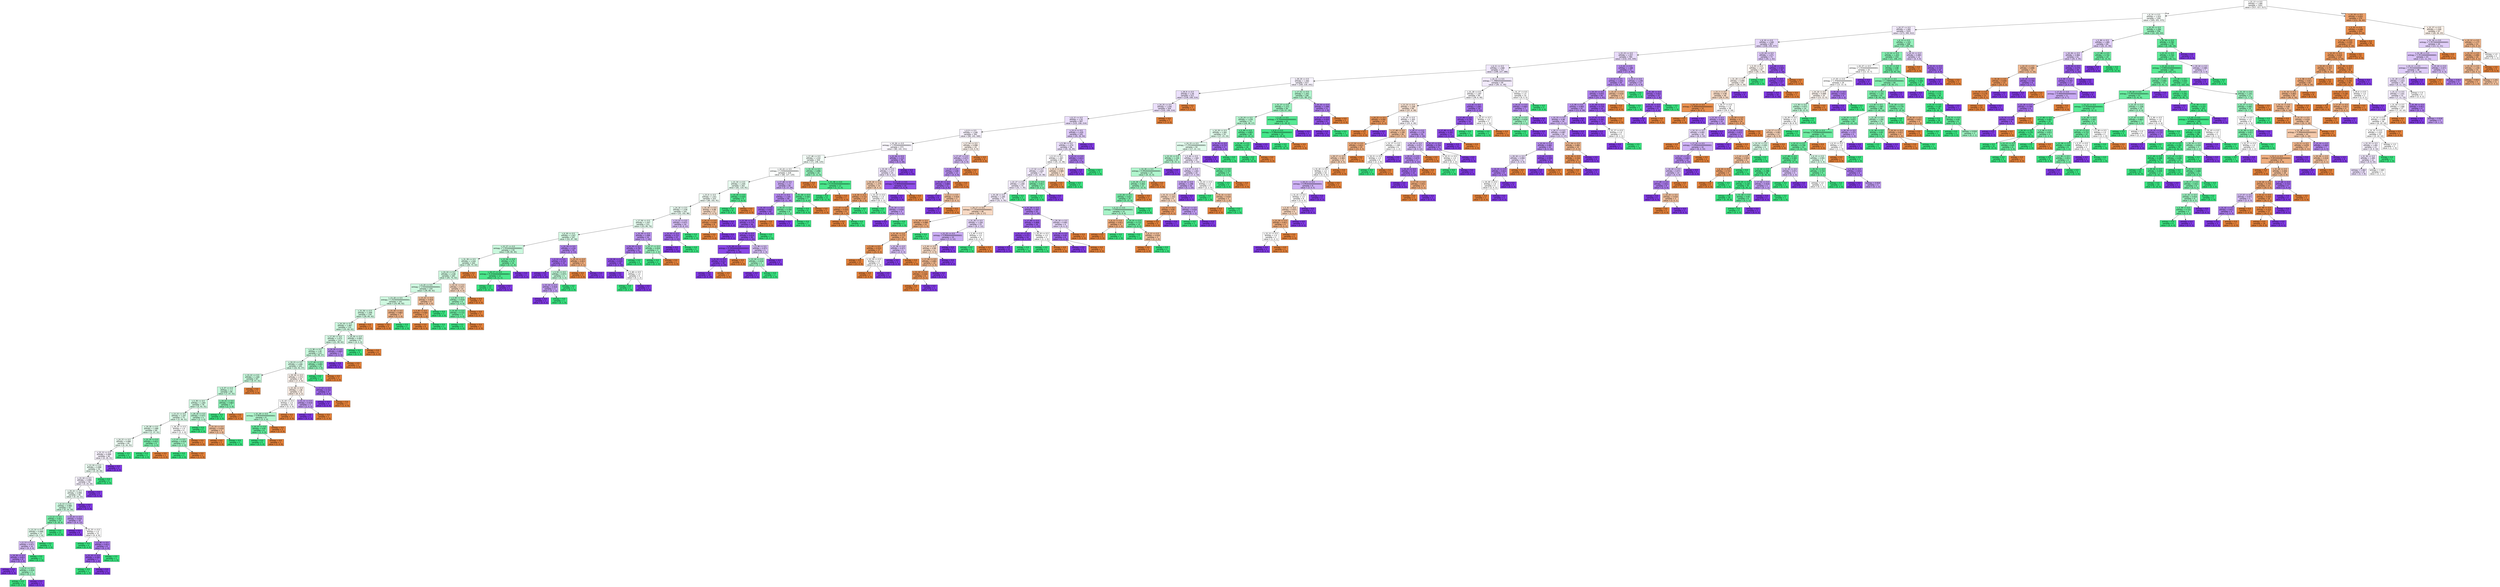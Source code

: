 digraph Tree {
node [shape=box, style="filled", color="black", fontname="helvetica"] ;
edge [fontname="helvetica"] ;
0 [label="v_22_13 <= 0.5\nentropy = 1.585\nsamples = 1551\nvalue = [517, 517, 517]", fillcolor="#ffffff"] ;
1 [label="v_6_14 <= 0.5\nentropy = 1.553\nsamples = 1281\nvalue = [305, 501, 475]", fillcolor="#f9fefb"] ;
0 -> 1 [labeldistance=2.5, labelangle=45, headlabel="True"] ;
2 [label="v_10_27 <= 0.5\nentropy = 1.565\nsamples = 1025\nvalue = [273, 340, 412]", fillcolor="#f2eafc"] ;
1 -> 2 ;
3 [label="v_6_10 <= 0.5\nentropy = 1.549\nsamples = 857\nvalue = [246, 234, 377]", fillcolor="#e4d5f9"] ;
2 -> 3 ;
4 [label="v_22_23 <= 0.5\nentropy = 1.557\nsamples = 784\nvalue = [216, 233, 335]", fillcolor="#e8dafa"] ;
3 -> 4 ;
5 [label="v_6_11 <= 0.5\nentropy = 1.568\nsamples = 712\nvalue = [199, 227, 286]", fillcolor="#f0e7fc"] ;
4 -> 5 ;
6 [label="v_29_19 <= 0.5\nentropy = 1.565\nsamples = 617\nvalue = [160, 216, 241]", fillcolor="#f7f3fd"] ;
5 -> 6 ;
7 [label="v_29_9 <= 0.5\nentropy = 1.56\nsamples = 511\nvalue = [139, 158, 214]", fillcolor="#ebe0fb"] ;
6 -> 7 ;
8 [label="v_24_25 <= 0.5\nentropy = 1.556\nsamples = 504\nvalue = [132, 158, 214]", fillcolor="#ebdffb"] ;
7 -> 8 ;
9 [label="v_6_12 <= 0.5\nentropy = 1.55\nsamples = 497\nvalue = [125, 158, 214]", fillcolor="#eadefb"] ;
8 -> 9 ;
10 [label="v_6_9 <= 0.5\nentropy = 1.546\nsamples = 392\nvalue = [90, 142, 160]", fillcolor="#f6f1fd"] ;
9 -> 10 ;
11 [label="v_10_26 <= 0.5\nentropy = 1.5350000000000001\nsamples = 373\nvalue = [80, 142, 151]", fillcolor="#faf7fe"] ;
10 -> 11 ;
12 [label="v_17_46 <= 0.5\nentropy = 1.532\nsamples = 334\nvalue = [71, 138, 125]", fillcolor="#f3fdf7"] ;
11 -> 12 ;
13 [label="v_10_24 <= 0.5\nentropy = 1.5290000000000001\nsamples = 318\nvalue = [66, 127, 125]", fillcolor="#fdfffe"] ;
12 -> 13 ;
14 [label="v_22_34 <= 0.5\nentropy = 1.545\nsamples = 262\nvalue = [61, 110, 91]", fillcolor="#e9fcf1"] ;
13 -> 14 ;
15 [label="v_23_9 <= 0.5\nentropy = 1.551\nsamples = 253\nvalue = [60, 102, 91]", fillcolor="#f2fdf6"] ;
14 -> 15 ;
16 [label="v_24_16 <= 0.5\nentropy = 1.536\nsamples = 241\nvalue = [53, 102, 86]", fillcolor="#ebfcf2"] ;
15 -> 16 ;
17 [label="v_17_56 <= 0.5\nentropy = 1.547\nsamples = 221\nvalue = [53, 94, 74]", fillcolor="#e4fbee"] ;
16 -> 17 ;
18 [label="v_6_18 <= 0.5\nentropy = 1.547\nsamples = 197\nvalue = [52, 87, 58]", fillcolor="#d6fae5"] ;
17 -> 18 ;
19 [label="v_22_27 <= 0.5\nentropy = 1.5250000000000001\nsamples = 178\nvalue = [49, 84, 45]", fillcolor="#c9f8dd"] ;
18 -> 19 ;
20 [label="v_31_39 <= 0.5\nentropy = 1.544\nsamples = 164\nvalue = [49, 73, 42]", fillcolor="#d6fae5"] ;
19 -> 20 ;
21 [label="v_24_24 <= 0.5\nentropy = 1.538\nsamples = 160\nvalue = [45, 73, 42]", fillcolor="#cff9e0"] ;
20 -> 21 ;
22 [label="v_6_20 <= 0.5\nentropy = 1.5350000000000001\nsamples = 150\nvalue = [39, 69, 42]", fillcolor="#cef8e0"] ;
21 -> 22 ;
23 [label="v_13_18 <= 0.5\nentropy = 1.5230000000000001\nsamples = 141\nvalue = [33, 66, 42]", fillcolor="#cff9e0"] ;
22 -> 23 ;
24 [label="v_31_56 <= 0.5\nentropy = 1.506\nsamples = 134\nvalue = [28, 64, 42]", fillcolor="#d0f9e1"] ;
23 -> 24 ;
25 [label="v_24_19 <= 0.5\nentropy = 1.487\nsamples = 131\nvalue = [25, 64, 42]", fillcolor="#cef9e0"] ;
24 -> 25 ;
26 [label="v_17_50 <= 0.5\nentropy = 1.473\nsamples = 122\nvalue = [21, 59, 42]", fillcolor="#d5f9e4"] ;
25 -> 26 ;
27 [label="v_5_38 <= 0.5\nentropy = 1.45\nsamples = 115\nvalue = [19, 59, 37]", fillcolor="#c7f8db"] ;
26 -> 27 ;
28 [label="v_19_23 <= 0.5\nentropy = 1.446\nsamples = 105\nvalue = [16, 52, 37]", fillcolor="#d3f9e3"] ;
27 -> 28 ;
29 [label="v_15_22 <= 0.5\nentropy = 1.349\nsamples = 87\nvalue = [9, 47, 31]", fillcolor="#c6f8db"] ;
28 -> 29 ;
30 [label="v_5_37 <= 0.5\nentropy = 1.3\nsamples = 85\nvalue = [7, 47, 31]", fillcolor="#c4f7da"] ;
29 -> 30 ;
31 [label="v_5_39 <= 0.5\nentropy = 1.264\nsamples = 78\nvalue = [5, 42, 31]", fillcolor="#d1f9e2"] ;
30 -> 31 ;
32 [label="v_13_15 <= 0.5\nentropy = 1.197\nsamples = 73\nvalue = [3, 39, 31]", fillcolor="#d9fae7"] ;
31 -> 32 ;
33 [label="v_19_28 <= 0.5\nentropy = 1.089\nsamples = 69\nvalue = [1, 37, 31]", fillcolor="#e0fbeb"] ;
32 -> 33 ;
34 [label="v_24_22 <= 0.5\nentropy = 0.998\nsamples = 65\nvalue = [0, 34, 31]", fillcolor="#eefdf4"] ;
33 -> 34 ;
35 [label="v_15_12 <= 0.5\nentropy = 0.999\nsamples = 60\nvalue = [0, 29, 31]", fillcolor="#f7f2fd"] ;
34 -> 35 ;
36 [label="v_13_19 <= 0.5\nentropy = 0.998\nsamples = 55\nvalue = [0, 29, 26]", fillcolor="#ebfcf2"] ;
35 -> 36 ;
37 [label="v_15_19 <= 0.5\nentropy = 0.999\nsamples = 50\nvalue = [0, 24, 26]", fillcolor="#f5f0fd"] ;
36 -> 37 ;
38 [label="v_29_24 <= 0.5\nentropy = 0.999\nsamples = 46\nvalue = [0, 24, 22]", fillcolor="#effdf5"] ;
37 -> 38 ;
39 [label="v_6_13 <= 0.5\nentropy = 0.985\nsamples = 42\nvalue = [0, 24, 18]", fillcolor="#cef8e0"] ;
38 -> 39 ;
40 [label="v_0_12 <= 0.5\nentropy = 0.811\nsamples = 24\nvalue = [0, 18, 6]", fillcolor="#7beeab"] ;
39 -> 40 ;
41 [label="v_13_14 <= 0.5\nentropy = 0.996\nsamples = 13\nvalue = [0, 7, 6]", fillcolor="#e3fbed"] ;
40 -> 41 ;
42 [label="v_0_13 <= 0.5\nentropy = 0.971\nsamples = 10\nvalue = [0, 4, 6]", fillcolor="#d5bdf6"] ;
41 -> 42 ;
43 [label="v_19_26 <= 0.5\nentropy = 0.811\nsamples = 8\nvalue = [0, 2, 6]", fillcolor="#ab7bee"] ;
42 -> 43 ;
44 [label="entropy = 0.0\nsamples = 5\nvalue = [0, 0, 5]", fillcolor="#8139e5"] ;
43 -> 44 ;
45 [label="v_6_21 <= 0.5\nentropy = 0.918\nsamples = 3\nvalue = [0, 2, 1]", fillcolor="#9cf2c0"] ;
43 -> 45 ;
46 [label="entropy = 0.0\nsamples = 2\nvalue = [0, 2, 0]", fillcolor="#39e581"] ;
45 -> 46 ;
47 [label="entropy = 0.0\nsamples = 1\nvalue = [0, 0, 1]", fillcolor="#8139e5"] ;
45 -> 47 ;
48 [label="entropy = 0.0\nsamples = 2\nvalue = [0, 2, 0]", fillcolor="#39e581"] ;
42 -> 48 ;
49 [label="entropy = 0.0\nsamples = 3\nvalue = [0, 3, 0]", fillcolor="#39e581"] ;
41 -> 49 ;
50 [label="entropy = 0.0\nsamples = 11\nvalue = [0, 11, 0]", fillcolor="#39e581"] ;
40 -> 50 ;
51 [label="v_19_24 <= 0.5\nentropy = 0.918\nsamples = 18\nvalue = [0, 6, 12]", fillcolor="#c09cf2"] ;
39 -> 51 ;
52 [label="entropy = 0.0\nsamples = 6\nvalue = [0, 0, 6]", fillcolor="#8139e5"] ;
51 -> 52 ;
53 [label="v_22_25 <= 0.5\nentropy = 1.0\nsamples = 12\nvalue = [0, 6, 6]", fillcolor="#ffffff"] ;
51 -> 53 ;
54 [label="entropy = 0.0\nsamples = 4\nvalue = [0, 4, 0]", fillcolor="#39e581"] ;
53 -> 54 ;
55 [label="v_5_46 <= 0.5\nentropy = 0.811\nsamples = 8\nvalue = [0, 2, 6]", fillcolor="#ab7bee"] ;
53 -> 55 ;
56 [label="v_15_10 <= 0.5\nentropy = 0.592\nsamples = 7\nvalue = [0, 1, 6]", fillcolor="#965ae9"] ;
55 -> 56 ;
57 [label="entropy = 0.0\nsamples = 1\nvalue = [0, 1, 0]", fillcolor="#39e581"] ;
56 -> 57 ;
58 [label="entropy = 0.0\nsamples = 6\nvalue = [0, 0, 6]", fillcolor="#8139e5"] ;
56 -> 58 ;
59 [label="entropy = 0.0\nsamples = 1\nvalue = [0, 1, 0]", fillcolor="#39e581"] ;
55 -> 59 ;
60 [label="entropy = 0.0\nsamples = 4\nvalue = [0, 0, 4]", fillcolor="#8139e5"] ;
38 -> 60 ;
61 [label="entropy = 0.0\nsamples = 4\nvalue = [0, 0, 4]", fillcolor="#8139e5"] ;
37 -> 61 ;
62 [label="entropy = 0.0\nsamples = 5\nvalue = [0, 5, 0]", fillcolor="#39e581"] ;
36 -> 62 ;
63 [label="entropy = 0.0\nsamples = 5\nvalue = [0, 0, 5]", fillcolor="#8139e5"] ;
35 -> 63 ;
64 [label="entropy = 0.0\nsamples = 5\nvalue = [0, 5, 0]", fillcolor="#39e581"] ;
34 -> 64 ;
65 [label="v_22_25 <= 0.5\nentropy = 0.811\nsamples = 4\nvalue = [1, 3, 0]", fillcolor="#7beeab"] ;
33 -> 65 ;
66 [label="entropy = 0.0\nsamples = 3\nvalue = [0, 3, 0]", fillcolor="#39e581"] ;
65 -> 66 ;
67 [label="entropy = 0.0\nsamples = 1\nvalue = [1, 0, 0]", fillcolor="#e58139"] ;
65 -> 67 ;
68 [label="v_29_20 <= 0.5\nentropy = 1.0\nsamples = 4\nvalue = [2, 2, 0]", fillcolor="#ffffff"] ;
32 -> 68 ;
69 [label="v_5_47 <= 0.5\nentropy = 0.918\nsamples = 3\nvalue = [1, 2, 0]", fillcolor="#9cf2c0"] ;
68 -> 69 ;
70 [label="entropy = 0.0\nsamples = 2\nvalue = [0, 2, 0]", fillcolor="#39e581"] ;
69 -> 70 ;
71 [label="entropy = 0.0\nsamples = 1\nvalue = [1, 0, 0]", fillcolor="#e58139"] ;
69 -> 71 ;
72 [label="entropy = 0.0\nsamples = 1\nvalue = [1, 0, 0]", fillcolor="#e58139"] ;
68 -> 72 ;
73 [label="v_29_18 <= 0.5\nentropy = 0.971\nsamples = 5\nvalue = [2, 3, 0]", fillcolor="#bdf6d5"] ;
31 -> 73 ;
74 [label="entropy = 0.0\nsamples = 2\nvalue = [0, 2, 0]", fillcolor="#39e581"] ;
73 -> 74 ;
75 [label="v_15_10 <= 0.5\nentropy = 0.918\nsamples = 3\nvalue = [2, 1, 0]", fillcolor="#f2c09c"] ;
73 -> 75 ;
76 [label="entropy = 0.0\nsamples = 2\nvalue = [2, 0, 0]", fillcolor="#e58139"] ;
75 -> 76 ;
77 [label="entropy = 0.0\nsamples = 1\nvalue = [0, 1, 0]", fillcolor="#39e581"] ;
75 -> 77 ;
78 [label="v_19_24 <= 0.5\nentropy = 0.863\nsamples = 7\nvalue = [2, 5, 0]", fillcolor="#88efb3"] ;
30 -> 78 ;
79 [label="entropy = 0.0\nsamples = 5\nvalue = [0, 5, 0]", fillcolor="#39e581"] ;
78 -> 79 ;
80 [label="entropy = 0.0\nsamples = 2\nvalue = [2, 0, 0]", fillcolor="#e58139"] ;
78 -> 80 ;
81 [label="entropy = 0.0\nsamples = 2\nvalue = [2, 0, 0]", fillcolor="#e58139"] ;
29 -> 81 ;
82 [label="v_29_18 <= 0.5\nentropy = 1.572\nsamples = 18\nvalue = [7, 5, 6]", fillcolor="#fdf4ee"] ;
28 -> 82 ;
83 [label="v_22_26 <= 0.5\nentropy = 1.46\nsamples = 13\nvalue = [6, 5, 2]", fillcolor="#fcefe6"] ;
82 -> 83 ;
84 [label="v_31_63 <= 0.5\nentropy = 1.0\nsamples = 10\nvalue = [5, 5, 0]", fillcolor="#ffffff"] ;
83 -> 84 ;
85 [label="v_31_29 <= 0.5\nentropy = 0.9540000000000001\nsamples = 8\nvalue = [3, 5, 0]", fillcolor="#b0f5cd"] ;
84 -> 85 ;
86 [label="v_33_37 <= 0.5\nentropy = 0.65\nsamples = 6\nvalue = [1, 5, 0]", fillcolor="#61ea9a"] ;
85 -> 86 ;
87 [label="entropy = 0.0\nsamples = 5\nvalue = [0, 5, 0]", fillcolor="#39e581"] ;
86 -> 87 ;
88 [label="entropy = 0.0\nsamples = 1\nvalue = [1, 0, 0]", fillcolor="#e58139"] ;
86 -> 88 ;
89 [label="entropy = 0.0\nsamples = 2\nvalue = [2, 0, 0]", fillcolor="#e58139"] ;
85 -> 89 ;
90 [label="entropy = 0.0\nsamples = 2\nvalue = [2, 0, 0]", fillcolor="#e58139"] ;
84 -> 90 ;
91 [label="v_15_11 <= 0.5\nentropy = 0.918\nsamples = 3\nvalue = [1, 0, 2]", fillcolor="#c09cf2"] ;
83 -> 91 ;
92 [label="entropy = 0.0\nsamples = 2\nvalue = [0, 0, 2]", fillcolor="#8139e5"] ;
91 -> 92 ;
93 [label="entropy = 0.0\nsamples = 1\nvalue = [1, 0, 0]", fillcolor="#e58139"] ;
91 -> 93 ;
94 [label="v_17_52 <= 0.5\nentropy = 0.722\nsamples = 5\nvalue = [1, 0, 4]", fillcolor="#a06aec"] ;
82 -> 94 ;
95 [label="entropy = 0.0\nsamples = 4\nvalue = [0, 0, 4]", fillcolor="#8139e5"] ;
94 -> 95 ;
96 [label="entropy = 0.0\nsamples = 1\nvalue = [1, 0, 0]", fillcolor="#e58139"] ;
94 -> 96 ;
97 [label="v_17_49 <= 0.5\nentropy = 0.881\nsamples = 10\nvalue = [3, 7, 0]", fillcolor="#8ef0b7"] ;
27 -> 97 ;
98 [label="entropy = 0.0\nsamples = 7\nvalue = [0, 7, 0]", fillcolor="#39e581"] ;
97 -> 98 ;
99 [label="entropy = 0.0\nsamples = 3\nvalue = [3, 0, 0]", fillcolor="#e58139"] ;
97 -> 99 ;
100 [label="v_24_20 <= 0.5\nentropy = 0.863\nsamples = 7\nvalue = [2, 0, 5]", fillcolor="#b388ef"] ;
26 -> 100 ;
101 [label="entropy = 0.0\nsamples = 5\nvalue = [0, 0, 5]", fillcolor="#8139e5"] ;
100 -> 101 ;
102 [label="entropy = 0.0\nsamples = 2\nvalue = [2, 0, 0]", fillcolor="#e58139"] ;
100 -> 102 ;
103 [label="v_19_26 <= 0.5\nentropy = 0.991\nsamples = 9\nvalue = [4, 5, 0]", fillcolor="#d7fae6"] ;
25 -> 103 ;
104 [label="entropy = 0.0\nsamples = 5\nvalue = [0, 5, 0]", fillcolor="#39e581"] ;
103 -> 104 ;
105 [label="entropy = 0.0\nsamples = 4\nvalue = [4, 0, 0]", fillcolor="#e58139"] ;
103 -> 105 ;
106 [label="entropy = 0.0\nsamples = 3\nvalue = [3, 0, 0]", fillcolor="#e58139"] ;
24 -> 106 ;
107 [label="v_15_18 <= 0.5\nentropy = 0.863\nsamples = 7\nvalue = [5, 2, 0]", fillcolor="#efb388"] ;
23 -> 107 ;
108 [label="entropy = 0.0\nsamples = 5\nvalue = [5, 0, 0]", fillcolor="#e58139"] ;
107 -> 108 ;
109 [label="entropy = 0.0\nsamples = 2\nvalue = [0, 2, 0]", fillcolor="#39e581"] ;
107 -> 109 ;
110 [label="v_13_22 <= 0.5\nentropy = 0.918\nsamples = 9\nvalue = [6, 3, 0]", fillcolor="#f2c09c"] ;
22 -> 110 ;
111 [label="v_5_40 <= 0.5\nentropy = 0.592\nsamples = 7\nvalue = [6, 1, 0]", fillcolor="#e9965a"] ;
110 -> 111 ;
112 [label="entropy = 0.0\nsamples = 6\nvalue = [6, 0, 0]", fillcolor="#e58139"] ;
111 -> 112 ;
113 [label="entropy = 0.0\nsamples = 1\nvalue = [0, 1, 0]", fillcolor="#39e581"] ;
111 -> 113 ;
114 [label="entropy = 0.0\nsamples = 2\nvalue = [0, 2, 0]", fillcolor="#39e581"] ;
110 -> 114 ;
115 [label="v_33_31 <= 0.5\nentropy = 0.971\nsamples = 10\nvalue = [6, 4, 0]", fillcolor="#f6d5bd"] ;
21 -> 115 ;
116 [label="v_5_50 <= 0.5\nentropy = 0.918\nsamples = 6\nvalue = [2, 4, 0]", fillcolor="#9cf2c0"] ;
115 -> 116 ;
117 [label="v_31_63 <= 0.5\nentropy = 0.722\nsamples = 5\nvalue = [1, 4, 0]", fillcolor="#6aeca0"] ;
116 -> 117 ;
118 [label="entropy = 0.0\nsamples = 4\nvalue = [0, 4, 0]", fillcolor="#39e581"] ;
117 -> 118 ;
119 [label="entropy = 0.0\nsamples = 1\nvalue = [1, 0, 0]", fillcolor="#e58139"] ;
117 -> 119 ;
120 [label="entropy = 0.0\nsamples = 1\nvalue = [1, 0, 0]", fillcolor="#e58139"] ;
116 -> 120 ;
121 [label="entropy = 0.0\nsamples = 4\nvalue = [4, 0, 0]", fillcolor="#e58139"] ;
115 -> 121 ;
122 [label="entropy = 0.0\nsamples = 4\nvalue = [4, 0, 0]", fillcolor="#e58139"] ;
20 -> 122 ;
123 [label="v_13_16 <= 0.5\nentropy = 0.75\nsamples = 14\nvalue = [0, 11, 3]", fillcolor="#6feca3"] ;
19 -> 123 ;
124 [label="v_24_17 <= 0.5\nentropy = 0.41400000000000003\nsamples = 12\nvalue = [0, 11, 1]", fillcolor="#4be78c"] ;
123 -> 124 ;
125 [label="entropy = 0.0\nsamples = 11\nvalue = [0, 11, 0]", fillcolor="#39e581"] ;
124 -> 125 ;
126 [label="entropy = 0.0\nsamples = 1\nvalue = [0, 0, 1]", fillcolor="#8139e5"] ;
124 -> 126 ;
127 [label="entropy = 0.0\nsamples = 2\nvalue = [0, 0, 2]", fillcolor="#8139e5"] ;
123 -> 127 ;
128 [label="v_15_19 <= 0.5\nentropy = 1.216\nsamples = 19\nvalue = [3, 3, 13]", fillcolor="#b083ef"] ;
18 -> 128 ;
129 [label="v_0_12 <= 0.5\nentropy = 0.722\nsamples = 15\nvalue = [0, 3, 12]", fillcolor="#a06aec"] ;
128 -> 129 ;
130 [label="entropy = 0.0\nsamples = 10\nvalue = [0, 0, 10]", fillcolor="#8139e5"] ;
129 -> 130 ;
131 [label="v_5_50 <= 0.5\nentropy = 0.971\nsamples = 5\nvalue = [0, 3, 2]", fillcolor="#bdf6d5"] ;
129 -> 131 ;
132 [label="v_15_14 <= 0.5\nentropy = 0.918\nsamples = 3\nvalue = [0, 1, 2]", fillcolor="#c09cf2"] ;
131 -> 132 ;
133 [label="entropy = 0.0\nsamples = 2\nvalue = [0, 0, 2]", fillcolor="#8139e5"] ;
132 -> 133 ;
134 [label="entropy = 0.0\nsamples = 1\nvalue = [0, 1, 0]", fillcolor="#39e581"] ;
132 -> 134 ;
135 [label="entropy = 0.0\nsamples = 2\nvalue = [0, 2, 0]", fillcolor="#39e581"] ;
131 -> 135 ;
136 [label="v_23_13 <= 0.5\nentropy = 0.811\nsamples = 4\nvalue = [3, 0, 1]", fillcolor="#eeab7b"] ;
128 -> 136 ;
137 [label="entropy = 0.0\nsamples = 3\nvalue = [3, 0, 0]", fillcolor="#e58139"] ;
136 -> 137 ;
138 [label="entropy = 0.0\nsamples = 1\nvalue = [0, 0, 1]", fillcolor="#8139e5"] ;
136 -> 138 ;
139 [label="v_33_30 <= 0.5\nentropy = 1.099\nsamples = 24\nvalue = [1, 7, 16]", fillcolor="#bc96f1"] ;
17 -> 139 ;
140 [label="v_24_19 <= 0.5\nentropy = 0.792\nsamples = 21\nvalue = [0, 5, 16]", fillcolor="#a877ed"] ;
139 -> 140 ;
141 [label="v_10_30 <= 0.5\nentropy = 0.503\nsamples = 18\nvalue = [0, 2, 16]", fillcolor="#9152e8"] ;
140 -> 141 ;
142 [label="entropy = 0.0\nsamples = 14\nvalue = [0, 0, 14]", fillcolor="#8139e5"] ;
141 -> 142 ;
143 [label="v_5_48 <= 0.5\nentropy = 1.0\nsamples = 4\nvalue = [0, 2, 2]", fillcolor="#ffffff"] ;
141 -> 143 ;
144 [label="entropy = 0.0\nsamples = 2\nvalue = [0, 2, 0]", fillcolor="#39e581"] ;
143 -> 144 ;
145 [label="entropy = 0.0\nsamples = 2\nvalue = [0, 0, 2]", fillcolor="#8139e5"] ;
143 -> 145 ;
146 [label="entropy = 0.0\nsamples = 3\nvalue = [0, 3, 0]", fillcolor="#39e581"] ;
140 -> 146 ;
147 [label="v_24_17 <= 0.5\nentropy = 0.918\nsamples = 3\nvalue = [1, 2, 0]", fillcolor="#9cf2c0"] ;
139 -> 147 ;
148 [label="entropy = 0.0\nsamples = 2\nvalue = [0, 2, 0]", fillcolor="#39e581"] ;
147 -> 148 ;
149 [label="entropy = 0.0\nsamples = 1\nvalue = [1, 0, 0]", fillcolor="#e58139"] ;
147 -> 149 ;
150 [label="v_13_22 <= 0.5\nentropy = 0.971\nsamples = 20\nvalue = [0, 8, 12]", fillcolor="#d5bdf6"] ;
16 -> 150 ;
151 [label="v_10_33 <= 0.5\nentropy = 0.722\nsamples = 15\nvalue = [0, 3, 12]", fillcolor="#a06aec"] ;
150 -> 151 ;
152 [label="entropy = 0.0\nsamples = 12\nvalue = [0, 0, 12]", fillcolor="#8139e5"] ;
151 -> 152 ;
153 [label="entropy = 0.0\nsamples = 3\nvalue = [0, 3, 0]", fillcolor="#39e581"] ;
151 -> 153 ;
154 [label="entropy = 0.0\nsamples = 5\nvalue = [0, 5, 0]", fillcolor="#39e581"] ;
150 -> 154 ;
155 [label="v_33_34 <= 0.5\nentropy = 0.98\nsamples = 12\nvalue = [7, 0, 5]", fillcolor="#f8dbc6"] ;
15 -> 155 ;
156 [label="v_24_15 <= 0.5\nentropy = 0.544\nsamples = 8\nvalue = [7, 0, 1]", fillcolor="#e99355"] ;
155 -> 156 ;
157 [label="entropy = 0.0\nsamples = 7\nvalue = [7, 0, 0]", fillcolor="#e58139"] ;
156 -> 157 ;
158 [label="entropy = 0.0\nsamples = 1\nvalue = [0, 0, 1]", fillcolor="#8139e5"] ;
156 -> 158 ;
159 [label="entropy = 0.0\nsamples = 4\nvalue = [0, 0, 4]", fillcolor="#8139e5"] ;
155 -> 159 ;
160 [label="v_10_29 <= 0.5\nentropy = 0.503\nsamples = 9\nvalue = [1, 8, 0]", fillcolor="#52e891"] ;
14 -> 160 ;
161 [label="entropy = 0.0\nsamples = 8\nvalue = [0, 8, 0]", fillcolor="#39e581"] ;
160 -> 161 ;
162 [label="entropy = 0.0\nsamples = 1\nvalue = [1, 0, 0]", fillcolor="#e58139"] ;
160 -> 162 ;
163 [label="v_17_48 <= 0.5\nentropy = 1.27\nsamples = 56\nvalue = [5, 17, 34]", fillcolor="#c8a9f4"] ;
13 -> 163 ;
164 [label="v_5_37 <= 0.5\nentropy = 1.145\nsamples = 49\nvalue = [4, 11, 34]", fillcolor="#b387ef"] ;
163 -> 164 ;
165 [label="v_31_43 <= 0.5\nentropy = 0.922\nsamples = 40\nvalue = [4, 4, 32]", fillcolor="#9d65eb"] ;
164 -> 165 ;
166 [label="v_22_26 <= 0.5\nentropy = 0.774\nsamples = 38\nvalue = [2, 4, 32]", fillcolor="#975cea"] ;
165 -> 166 ;
167 [label="v_17_49 <= 0.5\nentropy = 0.614\nsamples = 36\nvalue = [2, 2, 32]", fillcolor="#9050e8"] ;
166 -> 167 ;
168 [label="v_31_28 <= 0.5\nentropy = 0.34500000000000003\nsamples = 31\nvalue = [2, 0, 29]", fillcolor="#8a47e7"] ;
167 -> 168 ;
169 [label="v_31_52 <= 0.5\nentropy = 0.211\nsamples = 30\nvalue = [1, 0, 29]", fillcolor="#8540e6"] ;
168 -> 169 ;
170 [label="entropy = 0.0\nsamples = 29\nvalue = [0, 0, 29]", fillcolor="#8139e5"] ;
169 -> 170 ;
171 [label="entropy = 0.0\nsamples = 1\nvalue = [1, 0, 0]", fillcolor="#e58139"] ;
169 -> 171 ;
172 [label="entropy = 0.0\nsamples = 1\nvalue = [1, 0, 0]", fillcolor="#e58139"] ;
168 -> 172 ;
173 [label="v_5_38 <= 0.5\nentropy = 0.971\nsamples = 5\nvalue = [0, 2, 3]", fillcolor="#d5bdf6"] ;
167 -> 173 ;
174 [label="v_22_24 <= 0.5\nentropy = 0.918\nsamples = 3\nvalue = [0, 2, 1]", fillcolor="#9cf2c0"] ;
173 -> 174 ;
175 [label="entropy = 0.0\nsamples = 1\nvalue = [0, 0, 1]", fillcolor="#8139e5"] ;
174 -> 175 ;
176 [label="entropy = 0.0\nsamples = 2\nvalue = [0, 2, 0]", fillcolor="#39e581"] ;
174 -> 176 ;
177 [label="entropy = 0.0\nsamples = 2\nvalue = [0, 0, 2]", fillcolor="#8139e5"] ;
173 -> 177 ;
178 [label="entropy = 0.0\nsamples = 2\nvalue = [0, 2, 0]", fillcolor="#39e581"] ;
166 -> 178 ;
179 [label="entropy = 0.0\nsamples = 2\nvalue = [2, 0, 0]", fillcolor="#e58139"] ;
165 -> 179 ;
180 [label="v_19_23 <= 0.5\nentropy = 0.764\nsamples = 9\nvalue = [0, 7, 2]", fillcolor="#72eca5"] ;
164 -> 180 ;
181 [label="entropy = 0.0\nsamples = 2\nvalue = [0, 0, 2]", fillcolor="#8139e5"] ;
180 -> 181 ;
182 [label="entropy = 0.0\nsamples = 7\nvalue = [0, 7, 0]", fillcolor="#39e581"] ;
180 -> 182 ;
183 [label="v_31_28 <= 0.5\nentropy = 0.592\nsamples = 7\nvalue = [1, 6, 0]", fillcolor="#5ae996"] ;
163 -> 183 ;
184 [label="entropy = 0.0\nsamples = 6\nvalue = [0, 6, 0]", fillcolor="#39e581"] ;
183 -> 184 ;
185 [label="entropy = 0.0\nsamples = 1\nvalue = [1, 0, 0]", fillcolor="#e58139"] ;
183 -> 185 ;
186 [label="v_15_10 <= 0.5\nentropy = 0.896\nsamples = 16\nvalue = [5, 11, 0]", fillcolor="#93f1ba"] ;
12 -> 186 ;
187 [label="entropy = 0.0\nsamples = 4\nvalue = [4, 0, 0]", fillcolor="#e58139"] ;
186 -> 187 ;
188 [label="v_31_38 <= 0.5\nentropy = 0.41400000000000003\nsamples = 12\nvalue = [1, 11, 0]", fillcolor="#4be78c"] ;
186 -> 188 ;
189 [label="entropy = 0.0\nsamples = 11\nvalue = [0, 11, 0]", fillcolor="#39e581"] ;
188 -> 189 ;
190 [label="entropy = 0.0\nsamples = 1\nvalue = [1, 0, 0]", fillcolor="#e58139"] ;
188 -> 190 ;
191 [label="v_22_26 <= 0.5\nentropy = 1.215\nsamples = 39\nvalue = [9, 4, 26]", fillcolor="#b88ff0"] ;
11 -> 191 ;
192 [label="v_33_30 <= 0.5\nentropy = 1.477\nsamples = 24\nvalue = [9, 4, 11]", fillcolor="#eee5fc"] ;
191 -> 192 ;
193 [label="v_29_18 <= 0.5\nentropy = 1.379\nsamples = 14\nvalue = [8, 4, 2]", fillcolor="#f5cdb0"] ;
192 -> 193 ;
194 [label="v_6_18 <= 0.5\nentropy = 0.722\nsamples = 10\nvalue = [8, 2, 0]", fillcolor="#eca06a"] ;
193 -> 194 ;
195 [label="v_5_43 <= 0.5\nentropy = 0.503\nsamples = 9\nvalue = [8, 1, 0]", fillcolor="#e89152"] ;
194 -> 195 ;
196 [label="entropy = 0.0\nsamples = 8\nvalue = [8, 0, 0]", fillcolor="#e58139"] ;
195 -> 196 ;
197 [label="entropy = 0.0\nsamples = 1\nvalue = [0, 1, 0]", fillcolor="#39e581"] ;
195 -> 197 ;
198 [label="entropy = 0.0\nsamples = 1\nvalue = [0, 1, 0]", fillcolor="#39e581"] ;
194 -> 198 ;
199 [label="v_15_10 <= 0.5\nentropy = 1.0\nsamples = 4\nvalue = [0, 2, 2]", fillcolor="#ffffff"] ;
193 -> 199 ;
200 [label="entropy = 0.0\nsamples = 1\nvalue = [0, 1, 0]", fillcolor="#39e581"] ;
199 -> 200 ;
201 [label="v_31_34 <= 0.5\nentropy = 0.918\nsamples = 3\nvalue = [0, 1, 2]", fillcolor="#c09cf2"] ;
199 -> 201 ;
202 [label="entropy = 0.0\nsamples = 2\nvalue = [0, 0, 2]", fillcolor="#8139e5"] ;
201 -> 202 ;
203 [label="entropy = 0.0\nsamples = 1\nvalue = [0, 1, 0]", fillcolor="#39e581"] ;
201 -> 203 ;
204 [label="v_13_15 <= 0.5\nentropy = 0.46900000000000003\nsamples = 10\nvalue = [1, 0, 9]", fillcolor="#8f4fe8"] ;
192 -> 204 ;
205 [label="entropy = 0.0\nsamples = 9\nvalue = [0, 0, 9]", fillcolor="#8139e5"] ;
204 -> 205 ;
206 [label="entropy = 0.0\nsamples = 1\nvalue = [1, 0, 0]", fillcolor="#e58139"] ;
204 -> 206 ;
207 [label="entropy = 0.0\nsamples = 15\nvalue = [0, 0, 15]", fillcolor="#8139e5"] ;
191 -> 207 ;
208 [label="v_17_54 <= 0.5\nentropy = 0.998\nsamples = 19\nvalue = [10, 0, 9]", fillcolor="#fcf2eb"] ;
10 -> 208 ;
209 [label="v_17_47 <= 0.5\nentropy = 0.971\nsamples = 15\nvalue = [6, 0, 9]", fillcolor="#d5bdf6"] ;
208 -> 209 ;
210 [label="v_5_45 <= 0.5\nentropy = 0.89\nsamples = 13\nvalue = [4, 0, 9]", fillcolor="#b991f1"] ;
209 -> 210 ;
211 [label="v_19_20 <= 0.5\nentropy = 0.684\nsamples = 11\nvalue = [2, 0, 9]", fillcolor="#9d65eb"] ;
210 -> 211 ;
212 [label="entropy = 0.0\nsamples = 8\nvalue = [0, 0, 8]", fillcolor="#8139e5"] ;
211 -> 212 ;
213 [label="v_23_3 <= 0.5\nentropy = 0.918\nsamples = 3\nvalue = [2, 0, 1]", fillcolor="#f2c09c"] ;
211 -> 213 ;
214 [label="entropy = 0.0\nsamples = 1\nvalue = [0, 0, 1]", fillcolor="#8139e5"] ;
213 -> 214 ;
215 [label="entropy = 0.0\nsamples = 2\nvalue = [2, 0, 0]", fillcolor="#e58139"] ;
213 -> 215 ;
216 [label="entropy = 0.0\nsamples = 2\nvalue = [2, 0, 0]", fillcolor="#e58139"] ;
210 -> 216 ;
217 [label="entropy = 0.0\nsamples = 2\nvalue = [2, 0, 0]", fillcolor="#e58139"] ;
209 -> 217 ;
218 [label="entropy = 0.0\nsamples = 4\nvalue = [4, 0, 0]", fillcolor="#e58139"] ;
208 -> 218 ;
219 [label="v_23_4 <= 0.5\nentropy = 1.435\nsamples = 105\nvalue = [35, 16, 54]", fillcolor="#ddc9f8"] ;
9 -> 219 ;
220 [label="v_5_39 <= 0.5\nentropy = 1.474\nsamples = 96\nvalue = [35, 16, 45]", fillcolor="#eadffb"] ;
219 -> 220 ;
221 [label="v_0_13 <= 0.5\nentropy = 1.467\nsamples = 84\nvalue = [35, 13, 36]", fillcolor="#fcfbfe"] ;
220 -> 221 ;
222 [label="v_17_52 <= 0.5\nentropy = 1.424\nsamples = 77\nvalue = [31, 10, 36]", fillcolor="#f1e9fc"] ;
221 -> 222 ;
223 [label="v_22_27 <= 0.5\nentropy = 1.358\nsamples = 73\nvalue = [31, 7, 35]", fillcolor="#f3ecfd"] ;
222 -> 223 ;
224 [label="v_33_28 <= 0.5\nentropy = 1.295\nsamples = 71\nvalue = [31, 5, 35]", fillcolor="#f2ebfc"] ;
223 -> 224 ;
225 [label="v_29_17 <= 0.5\nentropy = 1.2530000000000001\nsamples = 46\nvalue = [26, 3, 17]", fillcolor="#f7d8c2"] ;
224 -> 225 ;
226 [label="v_31_28 <= 0.5\nentropy = 0.998\nsamples = 23\nvalue = [17, 1, 5]", fillcolor="#eeab7b"] ;
225 -> 226 ;
227 [label="v_31_26 <= 0.5\nentropy = 0.773\nsamples = 22\nvalue = [17, 0, 5]", fillcolor="#eda673"] ;
226 -> 227 ;
228 [label="v_5_44 <= 0.5\nentropy = 0.523\nsamples = 17\nvalue = [15, 0, 2]", fillcolor="#e89253"] ;
227 -> 228 ;
229 [label="entropy = 0.0\nsamples = 13\nvalue = [13, 0, 0]", fillcolor="#e58139"] ;
228 -> 229 ;
230 [label="v_33_29 <= 0.5\nentropy = 1.0\nsamples = 4\nvalue = [2, 0, 2]", fillcolor="#ffffff"] ;
228 -> 230 ;
231 [label="entropy = 0.0\nsamples = 2\nvalue = [2, 0, 0]", fillcolor="#e58139"] ;
230 -> 231 ;
232 [label="entropy = 0.0\nsamples = 2\nvalue = [0, 0, 2]", fillcolor="#8139e5"] ;
230 -> 232 ;
233 [label="v_22_28 <= 0.5\nentropy = 0.971\nsamples = 5\nvalue = [2, 0, 3]", fillcolor="#d5bdf6"] ;
227 -> 233 ;
234 [label="entropy = 0.0\nsamples = 3\nvalue = [0, 0, 3]", fillcolor="#8139e5"] ;
233 -> 234 ;
235 [label="entropy = 0.0\nsamples = 2\nvalue = [2, 0, 0]", fillcolor="#e58139"] ;
233 -> 235 ;
236 [label="entropy = 0.0\nsamples = 1\nvalue = [0, 1, 0]", fillcolor="#39e581"] ;
226 -> 236 ;
237 [label="v_31_26 <= 0.5\nentropy = 1.326\nsamples = 23\nvalue = [9, 2, 12]", fillcolor="#e4d5f9"] ;
225 -> 237 ;
238 [label="v_22_25 <= 0.5\nentropy = 0.9490000000000001\nsamples = 19\nvalue = [7, 0, 12]", fillcolor="#caacf4"] ;
237 -> 238 ;
239 [label="v_5_44 <= 0.5\nentropy = 0.98\nsamples = 12\nvalue = [7, 0, 5]", fillcolor="#f8dbc6"] ;
238 -> 239 ;
240 [label="v_17_59 <= 0.5\nentropy = 0.881\nsamples = 10\nvalue = [7, 0, 3]", fillcolor="#f0b78e"] ;
239 -> 240 ;
241 [label="v_31_33 <= 0.5\nentropy = 0.544\nsamples = 8\nvalue = [7, 0, 1]", fillcolor="#e99355"] ;
240 -> 241 ;
242 [label="entropy = 0.0\nsamples = 7\nvalue = [7, 0, 0]", fillcolor="#e58139"] ;
241 -> 242 ;
243 [label="entropy = 0.0\nsamples = 1\nvalue = [0, 0, 1]", fillcolor="#8139e5"] ;
241 -> 243 ;
244 [label="entropy = 0.0\nsamples = 2\nvalue = [0, 0, 2]", fillcolor="#8139e5"] ;
240 -> 244 ;
245 [label="entropy = 0.0\nsamples = 2\nvalue = [0, 0, 2]", fillcolor="#8139e5"] ;
239 -> 245 ;
246 [label="entropy = 0.0\nsamples = 7\nvalue = [0, 0, 7]", fillcolor="#8139e5"] ;
238 -> 246 ;
247 [label="v_5_40 <= 0.5\nentropy = 1.0\nsamples = 4\nvalue = [2, 2, 0]", fillcolor="#ffffff"] ;
237 -> 247 ;
248 [label="entropy = 0.0\nsamples = 2\nvalue = [0, 2, 0]", fillcolor="#39e581"] ;
247 -> 248 ;
249 [label="entropy = 0.0\nsamples = 2\nvalue = [2, 0, 0]", fillcolor="#e58139"] ;
247 -> 249 ;
250 [label="v_31_28 <= 0.5\nentropy = 1.097\nsamples = 25\nvalue = [5, 2, 18]", fillcolor="#ad7eee"] ;
224 -> 250 ;
251 [label="v_17_49 <= 0.5\nentropy = 0.868\nsamples = 16\nvalue = [1, 2, 13]", fillcolor="#9c63eb"] ;
250 -> 251 ;
252 [label="v_15_13 <= 0.5\nentropy = 0.371\nsamples = 14\nvalue = [0, 1, 13]", fillcolor="#8b48e7"] ;
251 -> 252 ;
253 [label="entropy = 0.0\nsamples = 13\nvalue = [0, 0, 13]", fillcolor="#8139e5"] ;
252 -> 253 ;
254 [label="entropy = 0.0\nsamples = 1\nvalue = [0, 1, 0]", fillcolor="#39e581"] ;
252 -> 254 ;
255 [label="v_19_20 <= 0.5\nentropy = 1.0\nsamples = 2\nvalue = [1, 1, 0]", fillcolor="#ffffff"] ;
251 -> 255 ;
256 [label="entropy = 0.0\nsamples = 1\nvalue = [0, 1, 0]", fillcolor="#39e581"] ;
255 -> 256 ;
257 [label="entropy = 0.0\nsamples = 1\nvalue = [1, 0, 0]", fillcolor="#e58139"] ;
255 -> 257 ;
258 [label="v_29_18 <= 0.5\nentropy = 0.991\nsamples = 9\nvalue = [4, 0, 5]", fillcolor="#e6d7fa"] ;
250 -> 258 ;
259 [label="v_22_26 <= 0.5\nentropy = 0.65\nsamples = 6\nvalue = [1, 0, 5]", fillcolor="#9a61ea"] ;
258 -> 259 ;
260 [label="entropy = 0.0\nsamples = 5\nvalue = [0, 0, 5]", fillcolor="#8139e5"] ;
259 -> 260 ;
261 [label="entropy = 0.0\nsamples = 1\nvalue = [1, 0, 0]", fillcolor="#e58139"] ;
259 -> 261 ;
262 [label="entropy = 0.0\nsamples = 3\nvalue = [3, 0, 0]", fillcolor="#e58139"] ;
258 -> 262 ;
263 [label="entropy = 0.0\nsamples = 2\nvalue = [0, 2, 0]", fillcolor="#39e581"] ;
223 -> 263 ;
264 [label="v_15_10 <= 0.5\nentropy = 0.811\nsamples = 4\nvalue = [0, 3, 1]", fillcolor="#7beeab"] ;
222 -> 264 ;
265 [label="entropy = 0.0\nsamples = 3\nvalue = [0, 3, 0]", fillcolor="#39e581"] ;
264 -> 265 ;
266 [label="entropy = 0.0\nsamples = 1\nvalue = [0, 0, 1]", fillcolor="#8139e5"] ;
264 -> 266 ;
267 [label="v_23_3 <= 0.5\nentropy = 0.985\nsamples = 7\nvalue = [4, 3, 0]", fillcolor="#f8e0ce"] ;
221 -> 267 ;
268 [label="entropy = 0.0\nsamples = 4\nvalue = [4, 0, 0]", fillcolor="#e58139"] ;
267 -> 268 ;
269 [label="entropy = 0.0\nsamples = 3\nvalue = [0, 3, 0]", fillcolor="#39e581"] ;
267 -> 269 ;
270 [label="v_15_11 <= 0.5\nentropy = 0.811\nsamples = 12\nvalue = [0, 3, 9]", fillcolor="#ab7bee"] ;
220 -> 270 ;
271 [label="entropy = 0.0\nsamples = 9\nvalue = [0, 0, 9]", fillcolor="#8139e5"] ;
270 -> 271 ;
272 [label="entropy = 0.0\nsamples = 3\nvalue = [0, 3, 0]", fillcolor="#39e581"] ;
270 -> 272 ;
273 [label="entropy = 0.0\nsamples = 9\nvalue = [0, 0, 9]", fillcolor="#8139e5"] ;
219 -> 273 ;
274 [label="entropy = 0.0\nsamples = 7\nvalue = [7, 0, 0]", fillcolor="#e58139"] ;
8 -> 274 ;
275 [label="entropy = 0.0\nsamples = 7\nvalue = [7, 0, 0]", fillcolor="#e58139"] ;
7 -> 275 ;
276 [label="v_17_51 <= 0.5\nentropy = 1.441\nsamples = 106\nvalue = [21, 58, 27]", fillcolor="#b1f5ce"] ;
6 -> 276 ;
277 [label="v_31_27 <= 0.5\nentropy = 1.371\nsamples = 95\nvalue = [19, 57, 19]", fillcolor="#9cf2c0"] ;
276 -> 277 ;
278 [label="v_10_24 <= 0.5\nentropy = 1.478\nsamples = 73\nvalue = [18, 38, 17]", fillcolor="#b7f6d1"] ;
277 -> 278 ;
279 [label="v_10_29 <= 0.5\nentropy = 1.561\nsamples = 55\nvalue = [17, 23, 15]", fillcolor="#e0fbeb"] ;
278 -> 279 ;
280 [label="v_24_15 <= 0.5\nentropy = 1.5310000000000001\nsamples = 50\nvalue = [17, 22, 11]", fillcolor="#e1fbec"] ;
279 -> 280 ;
281 [label="v_15_15 <= 0.5\nentropy = 1.159\nsamples = 25\nvalue = [9, 15, 1]", fillcolor="#b5f5d0"] ;
280 -> 281 ;
282 [label="v_33_39 <= 0.5\nentropy = 0.9540000000000001\nsamples = 24\nvalue = [9, 15, 0]", fillcolor="#b0f5cd"] ;
281 -> 282 ;
283 [label="v_24_28 <= 0.5\nentropy = 0.902\nsamples = 22\nvalue = [7, 15, 0]", fillcolor="#95f1bc"] ;
282 -> 283 ;
284 [label="v_22_26 <= 0.5\nentropy = 0.811\nsamples = 20\nvalue = [5, 15, 0]", fillcolor="#7beeab"] ;
283 -> 284 ;
285 [label="v_0_12 <= 0.5\nentropy = 0.9400000000000001\nsamples = 14\nvalue = [5, 9, 0]", fillcolor="#a7f3c7"] ;
284 -> 285 ;
286 [label="v_6_12 <= 0.5\nentropy = 0.811\nsamples = 4\nvalue = [3, 1, 0]", fillcolor="#eeab7b"] ;
285 -> 286 ;
287 [label="entropy = 0.0\nsamples = 3\nvalue = [3, 0, 0]", fillcolor="#e58139"] ;
286 -> 287 ;
288 [label="entropy = 0.0\nsamples = 1\nvalue = [0, 1, 0]", fillcolor="#39e581"] ;
286 -> 288 ;
289 [label="v_10_25 <= 0.5\nentropy = 0.722\nsamples = 10\nvalue = [2, 8, 0]", fillcolor="#6aeca0"] ;
285 -> 289 ;
290 [label="entropy = 0.0\nsamples = 7\nvalue = [0, 7, 0]", fillcolor="#39e581"] ;
289 -> 290 ;
291 [label="v_6_12 <= 0.5\nentropy = 0.918\nsamples = 3\nvalue = [2, 1, 0]", fillcolor="#f2c09c"] ;
289 -> 291 ;
292 [label="entropy = 0.0\nsamples = 2\nvalue = [2, 0, 0]", fillcolor="#e58139"] ;
291 -> 292 ;
293 [label="entropy = 0.0\nsamples = 1\nvalue = [0, 1, 0]", fillcolor="#39e581"] ;
291 -> 293 ;
294 [label="entropy = 0.0\nsamples = 6\nvalue = [0, 6, 0]", fillcolor="#39e581"] ;
284 -> 294 ;
295 [label="entropy = 0.0\nsamples = 2\nvalue = [2, 0, 0]", fillcolor="#e58139"] ;
283 -> 295 ;
296 [label="entropy = 0.0\nsamples = 2\nvalue = [2, 0, 0]", fillcolor="#e58139"] ;
282 -> 296 ;
297 [label="entropy = 0.0\nsamples = 1\nvalue = [0, 0, 1]", fillcolor="#8139e5"] ;
281 -> 297 ;
298 [label="v_5_40 <= 0.5\nentropy = 1.569\nsamples = 25\nvalue = [8, 7, 10]", fillcolor="#f0e8fc"] ;
280 -> 298 ;
299 [label="v_5_37 <= 0.5\nentropy = 1.441\nsamples = 20\nvalue = [7, 3, 10]", fillcolor="#e2d1f9"] ;
298 -> 299 ;
300 [label="v_15_10 <= 0.5\nentropy = 1.198\nsamples = 16\nvalue = [5, 1, 10]", fillcolor="#c6a5f3"] ;
299 -> 300 ;
301 [label="v_31_31 <= 0.5\nentropy = 1.352\nsamples = 9\nvalue = [5, 1, 3]", fillcolor="#f6d5bd"] ;
300 -> 301 ;
302 [label="v_6_15 <= 0.5\nentropy = 0.65\nsamples = 6\nvalue = [5, 0, 1]", fillcolor="#ea9a61"] ;
301 -> 302 ;
303 [label="entropy = 0.0\nsamples = 5\nvalue = [5, 0, 0]", fillcolor="#e58139"] ;
302 -> 303 ;
304 [label="entropy = 0.0\nsamples = 1\nvalue = [0, 0, 1]", fillcolor="#8139e5"] ;
302 -> 304 ;
305 [label="v_15_12 <= 0.5\nentropy = 0.918\nsamples = 3\nvalue = [0, 1, 2]", fillcolor="#c09cf2"] ;
301 -> 305 ;
306 [label="entropy = 0.0\nsamples = 1\nvalue = [0, 1, 0]", fillcolor="#39e581"] ;
305 -> 306 ;
307 [label="entropy = 0.0\nsamples = 2\nvalue = [0, 0, 2]", fillcolor="#8139e5"] ;
305 -> 307 ;
308 [label="entropy = 0.0\nsamples = 7\nvalue = [0, 0, 7]", fillcolor="#8139e5"] ;
300 -> 308 ;
309 [label="v_15_10 <= 0.5\nentropy = 1.0\nsamples = 4\nvalue = [2, 2, 0]", fillcolor="#ffffff"] ;
299 -> 309 ;
310 [label="entropy = 0.0\nsamples = 1\nvalue = [0, 1, 0]", fillcolor="#39e581"] ;
309 -> 310 ;
311 [label="v_31_31 <= 0.5\nentropy = 0.918\nsamples = 3\nvalue = [2, 1, 0]", fillcolor="#f2c09c"] ;
309 -> 311 ;
312 [label="entropy = 0.0\nsamples = 2\nvalue = [2, 0, 0]", fillcolor="#e58139"] ;
311 -> 312 ;
313 [label="entropy = 0.0\nsamples = 1\nvalue = [0, 1, 0]", fillcolor="#39e581"] ;
311 -> 313 ;
314 [label="v_19_23 <= 0.5\nentropy = 0.722\nsamples = 5\nvalue = [1, 4, 0]", fillcolor="#6aeca0"] ;
298 -> 314 ;
315 [label="entropy = 0.0\nsamples = 4\nvalue = [0, 4, 0]", fillcolor="#39e581"] ;
314 -> 315 ;
316 [label="entropy = 0.0\nsamples = 1\nvalue = [1, 0, 0]", fillcolor="#e58139"] ;
314 -> 316 ;
317 [label="v_33_33 <= 0.5\nentropy = 0.722\nsamples = 5\nvalue = [0, 1, 4]", fillcolor="#a06aec"] ;
279 -> 317 ;
318 [label="entropy = 0.0\nsamples = 4\nvalue = [0, 0, 4]", fillcolor="#8139e5"] ;
317 -> 318 ;
319 [label="entropy = 0.0\nsamples = 1\nvalue = [0, 1, 0]", fillcolor="#39e581"] ;
317 -> 319 ;
320 [label="v_5_39 <= 0.5\nentropy = 0.803\nsamples = 18\nvalue = [1, 15, 2]", fillcolor="#5eea99"] ;
278 -> 320 ;
321 [label="v_31_45 <= 0.5\nentropy = 0.337\nsamples = 16\nvalue = [1, 15, 0]", fillcolor="#46e789"] ;
320 -> 321 ;
322 [label="entropy = 0.0\nsamples = 15\nvalue = [0, 15, 0]", fillcolor="#39e581"] ;
321 -> 322 ;
323 [label="entropy = 0.0\nsamples = 1\nvalue = [1, 0, 0]", fillcolor="#e58139"] ;
321 -> 323 ;
324 [label="entropy = 0.0\nsamples = 2\nvalue = [0, 0, 2]", fillcolor="#8139e5"] ;
320 -> 324 ;
325 [label="v_5_42 <= 0.5\nentropy = 0.7000000000000001\nsamples = 22\nvalue = [1, 19, 2]", fillcolor="#57e994"] ;
277 -> 325 ;
326 [label="v_6_9 <= 0.5\nentropy = 0.28600000000000003\nsamples = 20\nvalue = [1, 19, 0]", fillcolor="#43e688"] ;
325 -> 326 ;
327 [label="entropy = 0.0\nsamples = 19\nvalue = [0, 19, 0]", fillcolor="#39e581"] ;
326 -> 327 ;
328 [label="entropy = 0.0\nsamples = 1\nvalue = [1, 0, 0]", fillcolor="#e58139"] ;
326 -> 328 ;
329 [label="entropy = 0.0\nsamples = 2\nvalue = [0, 0, 2]", fillcolor="#8139e5"] ;
325 -> 329 ;
330 [label="v_33_33 <= 0.5\nentropy = 1.096\nsamples = 11\nvalue = [2, 1, 8]", fillcolor="#ab7bee"] ;
276 -> 330 ;
331 [label="v_22_27 <= 0.5\nentropy = 0.503\nsamples = 9\nvalue = [0, 1, 8]", fillcolor="#9152e8"] ;
330 -> 331 ;
332 [label="entropy = 0.0\nsamples = 8\nvalue = [0, 0, 8]", fillcolor="#8139e5"] ;
331 -> 332 ;
333 [label="entropy = 0.0\nsamples = 1\nvalue = [0, 1, 0]", fillcolor="#39e581"] ;
331 -> 333 ;
334 [label="entropy = 0.0\nsamples = 2\nvalue = [2, 0, 0]", fillcolor="#e58139"] ;
330 -> 334 ;
335 [label="v_15_11 <= 0.5\nentropy = 1.3980000000000001\nsamples = 95\nvalue = [39, 11, 45]", fillcolor="#f2eafc"] ;
5 -> 335 ;
336 [label="v_31_28 <= 0.5\nentropy = 1.297\nsamples = 85\nvalue = [39, 6, 40]", fillcolor="#fcfbfe"] ;
335 -> 336 ;
337 [label="v_13_14 <= 0.5\nentropy = 1.248\nsamples = 69\nvalue = [37, 4, 28]", fillcolor="#f9e3d4"] ;
336 -> 337 ;
338 [label="v_24_22 <= 0.5\nentropy = 0.592\nsamples = 14\nvalue = [12, 0, 2]", fillcolor="#e9965a"] ;
337 -> 338 ;
339 [label="entropy = 0.0\nsamples = 12\nvalue = [12, 0, 0]", fillcolor="#e58139"] ;
338 -> 339 ;
340 [label="entropy = 0.0\nsamples = 2\nvalue = [0, 0, 2]", fillcolor="#8139e5"] ;
338 -> 340 ;
341 [label="v_22_24 <= 0.5\nentropy = 1.303\nsamples = 55\nvalue = [25, 4, 26]", fillcolor="#fbf8fe"] ;
337 -> 341 ;
342 [label="v_17_48 <= 0.5\nentropy = 1.195\nsamples = 26\nvalue = [17, 2, 7]", fillcolor="#f1bd97"] ;
341 -> 342 ;
343 [label="v_17_52 <= 0.5\nentropy = 0.811\nsamples = 20\nvalue = [15, 0, 5]", fillcolor="#eeab7b"] ;
342 -> 343 ;
344 [label="v_29_17 <= 0.5\nentropy = 0.961\nsamples = 13\nvalue = [8, 0, 5]", fillcolor="#f5d0b5"] ;
343 -> 344 ;
345 [label="v_31_45 <= 0.5\nentropy = 1.0\nsamples = 10\nvalue = [5, 0, 5]", fillcolor="#ffffff"] ;
344 -> 345 ;
346 [label="v_19_21 <= 0.5\nentropy = 0.9540000000000001\nsamples = 8\nvalue = [3, 0, 5]", fillcolor="#cdb0f5"] ;
345 -> 346 ;
347 [label="v_31_41 <= 0.5\nentropy = 1.0\nsamples = 6\nvalue = [3, 0, 3]", fillcolor="#ffffff"] ;
346 -> 347 ;
348 [label="v_5_42 <= 0.5\nentropy = 0.971\nsamples = 5\nvalue = [3, 0, 2]", fillcolor="#f6d5bd"] ;
347 -> 348 ;
349 [label="v_22_26 <= 0.5\nentropy = 0.811\nsamples = 4\nvalue = [3, 0, 1]", fillcolor="#eeab7b"] ;
348 -> 349 ;
350 [label="v_15_12 <= 0.5\nentropy = 1.0\nsamples = 2\nvalue = [1, 0, 1]", fillcolor="#ffffff"] ;
349 -> 350 ;
351 [label="entropy = 0.0\nsamples = 1\nvalue = [0, 0, 1]", fillcolor="#8139e5"] ;
350 -> 351 ;
352 [label="entropy = 0.0\nsamples = 1\nvalue = [1, 0, 0]", fillcolor="#e58139"] ;
350 -> 352 ;
353 [label="entropy = 0.0\nsamples = 2\nvalue = [2, 0, 0]", fillcolor="#e58139"] ;
349 -> 353 ;
354 [label="entropy = 0.0\nsamples = 1\nvalue = [0, 0, 1]", fillcolor="#8139e5"] ;
348 -> 354 ;
355 [label="entropy = 0.0\nsamples = 1\nvalue = [0, 0, 1]", fillcolor="#8139e5"] ;
347 -> 355 ;
356 [label="entropy = 0.0\nsamples = 2\nvalue = [0, 0, 2]", fillcolor="#8139e5"] ;
346 -> 356 ;
357 [label="entropy = 0.0\nsamples = 2\nvalue = [2, 0, 0]", fillcolor="#e58139"] ;
345 -> 357 ;
358 [label="entropy = 0.0\nsamples = 3\nvalue = [3, 0, 0]", fillcolor="#e58139"] ;
344 -> 358 ;
359 [label="entropy = 0.0\nsamples = 7\nvalue = [7, 0, 0]", fillcolor="#e58139"] ;
343 -> 359 ;
360 [label="v_31_27 <= 0.5\nentropy = 1.585\nsamples = 6\nvalue = [2, 2, 2]", fillcolor="#ffffff"] ;
342 -> 360 ;
361 [label="v_19_21 <= 0.5\nentropy = 1.0\nsamples = 4\nvalue = [2, 2, 0]", fillcolor="#ffffff"] ;
360 -> 361 ;
362 [label="entropy = 0.0\nsamples = 2\nvalue = [0, 2, 0]", fillcolor="#39e581"] ;
361 -> 362 ;
363 [label="entropy = 0.0\nsamples = 2\nvalue = [2, 0, 0]", fillcolor="#e58139"] ;
361 -> 363 ;
364 [label="entropy = 0.0\nsamples = 2\nvalue = [0, 0, 2]", fillcolor="#8139e5"] ;
360 -> 364 ;
365 [label="v_29_17 <= 0.5\nentropy = 1.178\nsamples = 29\nvalue = [8, 2, 19]", fillcolor="#bd97f1"] ;
341 -> 365 ;
366 [label="v_29_19 <= 0.5\nentropy = 0.971\nsamples = 20\nvalue = [8, 0, 12]", fillcolor="#d5bdf6"] ;
365 -> 366 ;
367 [label="v_29_21 <= 0.5\nentropy = 0.874\nsamples = 17\nvalue = [5, 0, 12]", fillcolor="#b58bf0"] ;
366 -> 367 ;
368 [label="v_19_22 <= 0.5\nentropy = 0.722\nsamples = 15\nvalue = [3, 0, 12]", fillcolor="#a06aec"] ;
367 -> 368 ;
369 [label="entropy = 0.0\nsamples = 11\nvalue = [0, 0, 11]", fillcolor="#8139e5"] ;
368 -> 369 ;
370 [label="v_17_55 <= 0.5\nentropy = 0.811\nsamples = 4\nvalue = [3, 0, 1]", fillcolor="#eeab7b"] ;
368 -> 370 ;
371 [label="entropy = 0.0\nsamples = 3\nvalue = [3, 0, 0]", fillcolor="#e58139"] ;
370 -> 371 ;
372 [label="entropy = 0.0\nsamples = 1\nvalue = [0, 0, 1]", fillcolor="#8139e5"] ;
370 -> 372 ;
373 [label="entropy = 0.0\nsamples = 2\nvalue = [2, 0, 0]", fillcolor="#e58139"] ;
367 -> 373 ;
374 [label="entropy = 0.0\nsamples = 3\nvalue = [3, 0, 0]", fillcolor="#e58139"] ;
366 -> 374 ;
375 [label="v_31_27 <= 0.5\nentropy = 0.764\nsamples = 9\nvalue = [0, 2, 7]", fillcolor="#a572ec"] ;
365 -> 375 ;
376 [label="v_19_21 <= 0.5\nentropy = 1.0\nsamples = 4\nvalue = [0, 2, 2]", fillcolor="#ffffff"] ;
375 -> 376 ;
377 [label="entropy = 0.0\nsamples = 2\nvalue = [0, 2, 0]", fillcolor="#39e581"] ;
376 -> 377 ;
378 [label="entropy = 0.0\nsamples = 2\nvalue = [0, 0, 2]", fillcolor="#8139e5"] ;
376 -> 378 ;
379 [label="entropy = 0.0\nsamples = 5\nvalue = [0, 0, 5]", fillcolor="#8139e5"] ;
375 -> 379 ;
380 [label="v_5_42 <= 0.5\nentropy = 1.061\nsamples = 16\nvalue = [2, 2, 12]", fillcolor="#a572ec"] ;
336 -> 380 ;
381 [label="v_17_49 <= 0.5\nentropy = 0.735\nsamples = 14\nvalue = [1, 1, 12]", fillcolor="#9457e9"] ;
380 -> 381 ;
382 [label="v_17_46 <= 0.5\nentropy = 0.391\nsamples = 13\nvalue = [1, 0, 12]", fillcolor="#8c49e7"] ;
381 -> 382 ;
383 [label="entropy = 0.0\nsamples = 12\nvalue = [0, 0, 12]", fillcolor="#8139e5"] ;
382 -> 383 ;
384 [label="entropy = 0.0\nsamples = 1\nvalue = [1, 0, 0]", fillcolor="#e58139"] ;
382 -> 384 ;
385 [label="entropy = 0.0\nsamples = 1\nvalue = [0, 1, 0]", fillcolor="#39e581"] ;
381 -> 385 ;
386 [label="v_19_22 <= 0.5\nentropy = 1.0\nsamples = 2\nvalue = [1, 1, 0]", fillcolor="#ffffff"] ;
380 -> 386 ;
387 [label="entropy = 0.0\nsamples = 1\nvalue = [0, 1, 0]", fillcolor="#39e581"] ;
386 -> 387 ;
388 [label="entropy = 0.0\nsamples = 1\nvalue = [1, 0, 0]", fillcolor="#e58139"] ;
386 -> 388 ;
389 [label="v_31_27 <= 0.5\nentropy = 1.0\nsamples = 10\nvalue = [0, 5, 5]", fillcolor="#ffffff"] ;
335 -> 389 ;
390 [label="v_19_21 <= 0.5\nentropy = 0.863\nsamples = 7\nvalue = [0, 2, 5]", fillcolor="#b388ef"] ;
389 -> 390 ;
391 [label="v_29_16 <= 0.5\nentropy = 0.918\nsamples = 3\nvalue = [0, 2, 1]", fillcolor="#9cf2c0"] ;
390 -> 391 ;
392 [label="entropy = 0.0\nsamples = 2\nvalue = [0, 2, 0]", fillcolor="#39e581"] ;
391 -> 392 ;
393 [label="entropy = 0.0\nsamples = 1\nvalue = [0, 0, 1]", fillcolor="#8139e5"] ;
391 -> 393 ;
394 [label="entropy = 0.0\nsamples = 4\nvalue = [0, 0, 4]", fillcolor="#8139e5"] ;
390 -> 394 ;
395 [label="entropy = 0.0\nsamples = 3\nvalue = [0, 3, 0]", fillcolor="#39e581"] ;
389 -> 395 ;
396 [label="v_5_41 <= 0.5\nentropy = 1.168\nsamples = 72\nvalue = [17, 6, 49]", fillcolor="#b68cf0"] ;
4 -> 396 ;
397 [label="v_0_14 <= 0.5\nentropy = 1.041\nsamples = 59\nvalue = [16, 2, 41]", fillcolor="#b68cf0"] ;
396 -> 397 ;
398 [label="v_19_23 <= 0.5\nentropy = 0.933\nsamples = 56\nvalue = [14, 1, 41]", fillcolor="#ae80ee"] ;
397 -> 398 ;
399 [label="v_5_39 <= 0.5\nentropy = 0.893\nsamples = 42\nvalue = [13, 0, 29]", fillcolor="#b992f1"] ;
398 -> 399 ;
400 [label="v_33_33 <= 0.5\nentropy = 0.96\nsamples = 34\nvalue = [13, 0, 21]", fillcolor="#cfb4f5"] ;
399 -> 400 ;
401 [label="v_29_17 <= 0.5\nentropy = 0.987\nsamples = 30\nvalue = [13, 0, 17]", fillcolor="#e1d0f9"] ;
400 -> 401 ;
402 [label="v_10_24 <= 0.5\nentropy = 0.881\nsamples = 20\nvalue = [6, 0, 14]", fillcolor="#b78ef0"] ;
401 -> 402 ;
403 [label="v_29_18 <= 0.5\nentropy = 0.994\nsamples = 11\nvalue = [5, 0, 6]", fillcolor="#eadefb"] ;
402 -> 403 ;
404 [label="v_10_25 <= 0.5\nentropy = 0.811\nsamples = 8\nvalue = [2, 0, 6]", fillcolor="#ab7bee"] ;
403 -> 404 ;
405 [label="v_19_28 <= 0.5\nentropy = 1.0\nsamples = 4\nvalue = [2, 0, 2]", fillcolor="#ffffff"] ;
404 -> 405 ;
406 [label="entropy = 0.0\nsamples = 2\nvalue = [2, 0, 0]", fillcolor="#e58139"] ;
405 -> 406 ;
407 [label="entropy = 0.0\nsamples = 2\nvalue = [0, 0, 2]", fillcolor="#8139e5"] ;
405 -> 407 ;
408 [label="entropy = 0.0\nsamples = 4\nvalue = [0, 0, 4]", fillcolor="#8139e5"] ;
404 -> 408 ;
409 [label="entropy = 0.0\nsamples = 3\nvalue = [3, 0, 0]", fillcolor="#e58139"] ;
403 -> 409 ;
410 [label="v_5_42 <= 0.5\nentropy = 0.503\nsamples = 9\nvalue = [1, 0, 8]", fillcolor="#9152e8"] ;
402 -> 410 ;
411 [label="entropy = 0.0\nsamples = 8\nvalue = [0, 0, 8]", fillcolor="#8139e5"] ;
410 -> 411 ;
412 [label="entropy = 0.0\nsamples = 1\nvalue = [1, 0, 0]", fillcolor="#e58139"] ;
410 -> 412 ;
413 [label="v_17_54 <= 0.5\nentropy = 0.881\nsamples = 10\nvalue = [7, 0, 3]", fillcolor="#f0b78e"] ;
401 -> 413 ;
414 [label="v_31_28 <= 0.5\nentropy = 0.544\nsamples = 8\nvalue = [7, 0, 1]", fillcolor="#e99355"] ;
413 -> 414 ;
415 [label="entropy = 0.0\nsamples = 7\nvalue = [7, 0, 0]", fillcolor="#e58139"] ;
414 -> 415 ;
416 [label="entropy = 0.0\nsamples = 1\nvalue = [0, 0, 1]", fillcolor="#8139e5"] ;
414 -> 416 ;
417 [label="entropy = 0.0\nsamples = 2\nvalue = [0, 0, 2]", fillcolor="#8139e5"] ;
413 -> 417 ;
418 [label="entropy = 0.0\nsamples = 4\nvalue = [0, 0, 4]", fillcolor="#8139e5"] ;
400 -> 418 ;
419 [label="entropy = 0.0\nsamples = 8\nvalue = [0, 0, 8]", fillcolor="#8139e5"] ;
399 -> 419 ;
420 [label="v_31_29 <= 0.5\nentropy = 0.735\nsamples = 14\nvalue = [1, 1, 12]", fillcolor="#9457e9"] ;
398 -> 420 ;
421 [label="v_17_51 <= 0.5\nentropy = 0.391\nsamples = 13\nvalue = [0, 1, 12]", fillcolor="#8c49e7"] ;
420 -> 421 ;
422 [label="entropy = 0.0\nsamples = 11\nvalue = [0, 0, 11]", fillcolor="#8139e5"] ;
421 -> 422 ;
423 [label="v_31_27 <= 0.5\nentropy = 1.0\nsamples = 2\nvalue = [0, 1, 1]", fillcolor="#ffffff"] ;
421 -> 423 ;
424 [label="entropy = 0.0\nsamples = 1\nvalue = [0, 0, 1]", fillcolor="#8139e5"] ;
423 -> 424 ;
425 [label="entropy = 0.0\nsamples = 1\nvalue = [0, 1, 0]", fillcolor="#39e581"] ;
423 -> 425 ;
426 [label="entropy = 0.0\nsamples = 1\nvalue = [1, 0, 0]", fillcolor="#e58139"] ;
420 -> 426 ;
427 [label="v_10_25 <= 0.5\nentropy = 0.918\nsamples = 3\nvalue = [2, 1, 0]", fillcolor="#f2c09c"] ;
397 -> 427 ;
428 [label="entropy = 0.0\nsamples = 2\nvalue = [2, 0, 0]", fillcolor="#e58139"] ;
427 -> 428 ;
429 [label="entropy = 0.0\nsamples = 1\nvalue = [0, 1, 0]", fillcolor="#39e581"] ;
427 -> 429 ;
430 [label="v_23_3 <= 0.5\nentropy = 1.239\nsamples = 13\nvalue = [1, 4, 8]", fillcolor="#c7a7f3"] ;
396 -> 430 ;
431 [label="entropy = 0.0\nsamples = 3\nvalue = [0, 3, 0]", fillcolor="#39e581"] ;
430 -> 431 ;
432 [label="v_31_28 <= 0.5\nentropy = 0.922\nsamples = 10\nvalue = [1, 1, 8]", fillcolor="#9d65eb"] ;
430 -> 432 ;
433 [label="v_10_26 <= 0.5\nentropy = 0.503\nsamples = 9\nvalue = [1, 0, 8]", fillcolor="#9152e8"] ;
432 -> 433 ;
434 [label="entropy = 0.0\nsamples = 8\nvalue = [0, 0, 8]", fillcolor="#8139e5"] ;
433 -> 434 ;
435 [label="entropy = 0.0\nsamples = 1\nvalue = [1, 0, 0]", fillcolor="#e58139"] ;
433 -> 435 ;
436 [label="entropy = 0.0\nsamples = 1\nvalue = [0, 1, 0]", fillcolor="#39e581"] ;
432 -> 436 ;
437 [label="v_22_24 <= 0.5\nentropy = 1.071\nsamples = 73\nvalue = [30, 1, 42]", fillcolor="#dcc8f8"] ;
3 -> 437 ;
438 [label="v_5_33 <= 0.5\nentropy = 1.112\nsamples = 55\nvalue = [28, 1, 26]", fillcolor="#fdf6f1"] ;
437 -> 438 ;
439 [label="v_31_29 <= 0.5\nentropy = 0.999\nsamples = 54\nvalue = [28, 0, 26]", fillcolor="#fdf6f1"] ;
438 -> 439 ;
440 [label="v_23_3 <= 0.5\nentropy = 0.98\nsamples = 48\nvalue = [28, 0, 20]", fillcolor="#f8dbc6"] ;
439 -> 440 ;
441 [label="v_19_23 <= 0.5\nentropy = 0.46900000000000003\nsamples = 10\nvalue = [9, 0, 1]", fillcolor="#e88f4f"] ;
440 -> 441 ;
442 [label="entropy = 0.0\nsamples = 9\nvalue = [9, 0, 0]", fillcolor="#e58139"] ;
441 -> 442 ;
443 [label="entropy = 0.0\nsamples = 1\nvalue = [0, 0, 1]", fillcolor="#8139e5"] ;
441 -> 443 ;
444 [label="v_29_17 <= 0.5\nentropy = 1.0\nsamples = 38\nvalue = [19, 0, 19]", fillcolor="#ffffff"] ;
440 -> 444 ;
445 [label="v_13_16 <= 0.5\nentropy = 0.918\nsamples = 24\nvalue = [8, 0, 16]", fillcolor="#c09cf2"] ;
444 -> 445 ;
446 [label="v_24_15 <= 0.5\nentropy = 0.991\nsamples = 18\nvalue = [8, 0, 10]", fillcolor="#e6d7fa"] ;
445 -> 446 ;
447 [label="entropy = 0.0\nsamples = 2\nvalue = [2, 0, 0]", fillcolor="#e58139"] ;
446 -> 447 ;
448 [label="v_17_52 <= 0.5\nentropy = 0.9540000000000001\nsamples = 16\nvalue = [6, 0, 10]", fillcolor="#cdb0f5"] ;
446 -> 448 ;
449 [label="v_31_27 <= 0.5\nentropy = 0.863\nsamples = 14\nvalue = [4, 0, 10]", fillcolor="#b388ef"] ;
448 -> 449 ;
450 [label="v_19_19 <= 0.5\nentropy = 0.971\nsamples = 10\nvalue = [4, 0, 6]", fillcolor="#d5bdf6"] ;
449 -> 450 ;
451 [label="v_17_49 <= 0.5\nentropy = 0.811\nsamples = 8\nvalue = [2, 0, 6]", fillcolor="#ab7bee"] ;
450 -> 451 ;
452 [label="entropy = 0.0\nsamples = 5\nvalue = [0, 0, 5]", fillcolor="#8139e5"] ;
451 -> 452 ;
453 [label="v_19_24 <= 0.5\nentropy = 0.918\nsamples = 3\nvalue = [2, 0, 1]", fillcolor="#f2c09c"] ;
451 -> 453 ;
454 [label="entropy = 0.0\nsamples = 2\nvalue = [2, 0, 0]", fillcolor="#e58139"] ;
453 -> 454 ;
455 [label="entropy = 0.0\nsamples = 1\nvalue = [0, 0, 1]", fillcolor="#8139e5"] ;
453 -> 455 ;
456 [label="entropy = 0.0\nsamples = 2\nvalue = [2, 0, 0]", fillcolor="#e58139"] ;
450 -> 456 ;
457 [label="entropy = 0.0\nsamples = 4\nvalue = [0, 0, 4]", fillcolor="#8139e5"] ;
449 -> 457 ;
458 [label="entropy = 0.0\nsamples = 2\nvalue = [2, 0, 0]", fillcolor="#e58139"] ;
448 -> 458 ;
459 [label="entropy = 0.0\nsamples = 6\nvalue = [0, 0, 6]", fillcolor="#8139e5"] ;
445 -> 459 ;
460 [label="v_33_29 <= 0.5\nentropy = 0.75\nsamples = 14\nvalue = [11, 0, 3]", fillcolor="#eca36f"] ;
444 -> 460 ;
461 [label="v_13_20 <= 0.5\nentropy = 0.811\nsamples = 4\nvalue = [1, 0, 3]", fillcolor="#ab7bee"] ;
460 -> 461 ;
462 [label="entropy = 0.0\nsamples = 3\nvalue = [0, 0, 3]", fillcolor="#8139e5"] ;
461 -> 462 ;
463 [label="entropy = 0.0\nsamples = 1\nvalue = [1, 0, 0]", fillcolor="#e58139"] ;
461 -> 463 ;
464 [label="entropy = 0.0\nsamples = 10\nvalue = [10, 0, 0]", fillcolor="#e58139"] ;
460 -> 464 ;
465 [label="entropy = 0.0\nsamples = 6\nvalue = [0, 0, 6]", fillcolor="#8139e5"] ;
439 -> 465 ;
466 [label="entropy = 0.0\nsamples = 1\nvalue = [0, 1, 0]", fillcolor="#39e581"] ;
438 -> 466 ;
467 [label="v_5_46 <= 0.5\nentropy = 0.503\nsamples = 18\nvalue = [2, 0, 16]", fillcolor="#9152e8"] ;
437 -> 467 ;
468 [label="v_5_44 <= 0.5\nentropy = 0.323\nsamples = 17\nvalue = [1, 0, 16]", fillcolor="#8945e7"] ;
467 -> 468 ;
469 [label="entropy = 0.0\nsamples = 16\nvalue = [0, 0, 16]", fillcolor="#8139e5"] ;
468 -> 469 ;
470 [label="entropy = 0.0\nsamples = 1\nvalue = [1, 0, 0]", fillcolor="#e58139"] ;
468 -> 470 ;
471 [label="entropy = 0.0\nsamples = 1\nvalue = [1, 0, 0]", fillcolor="#e58139"] ;
467 -> 471 ;
472 [label="v_6_13 <= 0.5\nentropy = 1.315\nsamples = 168\nvalue = [27, 106, 35]", fillcolor="#95f1bc"] ;
2 -> 472 ;
473 [label="v_13_14 <= 0.5\nentropy = 1.203\nsamples = 154\nvalue = [21, 106, 27]", fillcolor="#84efb1"] ;
472 -> 473 ;
474 [label="v_33_37 <= 0.5\nentropy = 1.5330000000000001\nsamples = 33\nvalue = [13, 13, 7]", fillcolor="#ffffff"] ;
473 -> 474 ;
475 [label="v_17_55 <= 0.5\nentropy = 1.3760000000000001\nsamples = 29\nvalue = [13, 13, 3]", fillcolor="#ffffff"] ;
474 -> 475 ;
476 [label="v_24_18 <= 0.5\nentropy = 0.999\nsamples = 25\nvalue = [13, 12, 0]", fillcolor="#fdf5f0"] ;
475 -> 476 ;
477 [label="v_5_39 <= 0.5\nentropy = 0.971\nsamples = 20\nvalue = [8, 12, 0]", fillcolor="#bdf6d5"] ;
476 -> 477 ;
478 [label="v_19_28 <= 0.5\nentropy = 1.0\nsamples = 16\nvalue = [8, 8, 0]", fillcolor="#ffffff"] ;
477 -> 478 ;
479 [label="v_24_17 <= 0.5\nentropy = 0.961\nsamples = 13\nvalue = [8, 5, 0]", fillcolor="#f5d0b5"] ;
478 -> 479 ;
480 [label="v_33_32 <= 0.5\nentropy = 0.991\nsamples = 9\nvalue = [4, 5, 0]", fillcolor="#d7fae6"] ;
479 -> 480 ;
481 [label="v_5_42 <= 0.5\nentropy = 0.918\nsamples = 6\nvalue = [4, 2, 0]", fillcolor="#f2c09c"] ;
480 -> 481 ;
482 [label="v_6_19 <= 0.5\nentropy = 0.722\nsamples = 5\nvalue = [4, 1, 0]", fillcolor="#eca06a"] ;
481 -> 482 ;
483 [label="entropy = 0.0\nsamples = 4\nvalue = [4, 0, 0]", fillcolor="#e58139"] ;
482 -> 483 ;
484 [label="entropy = 0.0\nsamples = 1\nvalue = [0, 1, 0]", fillcolor="#39e581"] ;
482 -> 484 ;
485 [label="entropy = 0.0\nsamples = 1\nvalue = [0, 1, 0]", fillcolor="#39e581"] ;
481 -> 485 ;
486 [label="entropy = 0.0\nsamples = 3\nvalue = [0, 3, 0]", fillcolor="#39e581"] ;
480 -> 486 ;
487 [label="entropy = 0.0\nsamples = 4\nvalue = [4, 0, 0]", fillcolor="#e58139"] ;
479 -> 487 ;
488 [label="entropy = 0.0\nsamples = 3\nvalue = [0, 3, 0]", fillcolor="#39e581"] ;
478 -> 488 ;
489 [label="entropy = 0.0\nsamples = 4\nvalue = [0, 4, 0]", fillcolor="#39e581"] ;
477 -> 489 ;
490 [label="entropy = 0.0\nsamples = 5\nvalue = [5, 0, 0]", fillcolor="#e58139"] ;
476 -> 490 ;
491 [label="v_33_28 <= 0.5\nentropy = 0.811\nsamples = 4\nvalue = [0, 1, 3]", fillcolor="#ab7bee"] ;
475 -> 491 ;
492 [label="entropy = 0.0\nsamples = 3\nvalue = [0, 0, 3]", fillcolor="#8139e5"] ;
491 -> 492 ;
493 [label="entropy = 0.0\nsamples = 1\nvalue = [0, 1, 0]", fillcolor="#39e581"] ;
491 -> 493 ;
494 [label="entropy = 0.0\nsamples = 4\nvalue = [0, 0, 4]", fillcolor="#8139e5"] ;
474 -> 494 ;
495 [label="v_31_27 <= 0.5\nentropy = 0.98\nsamples = 121\nvalue = [8, 93, 20]", fillcolor="#70eca4"] ;
473 -> 495 ;
496 [label="v_19_23 <= 0.5\nentropy = 1.1480000000000001\nsamples = 84\nvalue = [8, 59, 17]", fillcolor="#83efb0"] ;
495 -> 496 ;
497 [label="v_15_11 <= 0.5\nentropy = 1.101\nsamples = 81\nvalue = [8, 59, 14]", fillcolor="#7aeeaa"] ;
496 -> 497 ;
498 [label="v_5_40 <= 0.5\nentropy = 1.087\nsamples = 68\nvalue = [5, 49, 14]", fillcolor="#7feead"] ;
497 -> 498 ;
499 [label="v_19_24 <= 0.5\nentropy = 0.971\nsamples = 58\nvalue = [2, 43, 13]", fillcolor="#7beeab"] ;
498 -> 499 ;
500 [label="v_31_35 <= 0.5\nentropy = 0.8280000000000001\nsamples = 53\nvalue = [1, 42, 10]", fillcolor="#6ceca1"] ;
499 -> 500 ;
501 [label="v_15_12 <= 0.5\nentropy = 0.706\nsamples = 52\nvalue = [0, 42, 10]", fillcolor="#68eb9f"] ;
500 -> 501 ;
502 [label="v_17_48 <= 0.5\nentropy = 0.583\nsamples = 43\nvalue = [0, 37, 6]", fillcolor="#59e995"] ;
501 -> 502 ;
503 [label="v_22_24 <= 0.5\nentropy = 0.398\nsamples = 38\nvalue = [0, 35, 3]", fillcolor="#4ae78c"] ;
502 -> 503 ;
504 [label="v_29_20 <= 0.5\nentropy = 0.187\nsamples = 35\nvalue = [0, 34, 1]", fillcolor="#3fe685"] ;
503 -> 504 ;
505 [label="entropy = 0.0\nsamples = 29\nvalue = [0, 29, 0]", fillcolor="#39e581"] ;
504 -> 505 ;
506 [label="v_31_28 <= 0.5\nentropy = 0.65\nsamples = 6\nvalue = [0, 5, 1]", fillcolor="#61ea9a"] ;
504 -> 506 ;
507 [label="entropy = 0.0\nsamples = 5\nvalue = [0, 5, 0]", fillcolor="#39e581"] ;
506 -> 507 ;
508 [label="entropy = 0.0\nsamples = 1\nvalue = [0, 0, 1]", fillcolor="#8139e5"] ;
506 -> 508 ;
509 [label="v_17_50 <= 0.5\nentropy = 0.918\nsamples = 3\nvalue = [0, 1, 2]", fillcolor="#c09cf2"] ;
503 -> 509 ;
510 [label="entropy = 0.0\nsamples = 2\nvalue = [0, 0, 2]", fillcolor="#8139e5"] ;
509 -> 510 ;
511 [label="entropy = 0.0\nsamples = 1\nvalue = [0, 1, 0]", fillcolor="#39e581"] ;
509 -> 511 ;
512 [label="v_15_10 <= 0.5\nentropy = 0.971\nsamples = 5\nvalue = [0, 2, 3]", fillcolor="#d5bdf6"] ;
502 -> 512 ;
513 [label="entropy = 0.0\nsamples = 2\nvalue = [0, 2, 0]", fillcolor="#39e581"] ;
512 -> 513 ;
514 [label="entropy = 0.0\nsamples = 3\nvalue = [0, 0, 3]", fillcolor="#8139e5"] ;
512 -> 514 ;
515 [label="v_6_15 <= 0.5\nentropy = 0.991\nsamples = 9\nvalue = [0, 5, 4]", fillcolor="#d7fae6"] ;
501 -> 515 ;
516 [label="v_29_19 <= 0.5\nentropy = 0.722\nsamples = 5\nvalue = [0, 4, 1]", fillcolor="#6aeca0"] ;
515 -> 516 ;
517 [label="entropy = 1.0\nsamples = 2\nvalue = [0, 1, 1]", fillcolor="#ffffff"] ;
516 -> 517 ;
518 [label="entropy = 0.0\nsamples = 3\nvalue = [0, 3, 0]", fillcolor="#39e581"] ;
516 -> 518 ;
519 [label="v_5_39 <= 0.5\nentropy = 0.811\nsamples = 4\nvalue = [0, 1, 3]", fillcolor="#ab7bee"] ;
515 -> 519 ;
520 [label="entropy = 0.0\nsamples = 1\nvalue = [0, 0, 1]", fillcolor="#8139e5"] ;
519 -> 520 ;
521 [label="entropy = 0.918\nsamples = 3\nvalue = [0, 1, 2]", fillcolor="#c09cf2"] ;
519 -> 521 ;
522 [label="entropy = 0.0\nsamples = 1\nvalue = [1, 0, 0]", fillcolor="#e58139"] ;
500 -> 522 ;
523 [label="v_29_19 <= 0.5\nentropy = 1.371\nsamples = 5\nvalue = [1, 1, 3]", fillcolor="#c09cf2"] ;
499 -> 523 ;
524 [label="v_6_15 <= 0.5\nentropy = 1.0\nsamples = 2\nvalue = [1, 1, 0]", fillcolor="#ffffff"] ;
523 -> 524 ;
525 [label="entropy = 0.0\nsamples = 1\nvalue = [1, 0, 0]", fillcolor="#e58139"] ;
524 -> 525 ;
526 [label="entropy = 0.0\nsamples = 1\nvalue = [0, 1, 0]", fillcolor="#39e581"] ;
524 -> 526 ;
527 [label="entropy = 0.0\nsamples = 3\nvalue = [0, 0, 3]", fillcolor="#8139e5"] ;
523 -> 527 ;
528 [label="v_22_26 <= 0.5\nentropy = 1.295\nsamples = 10\nvalue = [3, 6, 1]", fillcolor="#aaf4c9"] ;
498 -> 528 ;
529 [label="v_31_28 <= 0.5\nentropy = 0.65\nsamples = 6\nvalue = [0, 5, 1]", fillcolor="#61ea9a"] ;
528 -> 529 ;
530 [label="entropy = 0.0\nsamples = 5\nvalue = [0, 5, 0]", fillcolor="#39e581"] ;
529 -> 530 ;
531 [label="entropy = 0.0\nsamples = 1\nvalue = [0, 0, 1]", fillcolor="#8139e5"] ;
529 -> 531 ;
532 [label="v_19_24 <= 0.5\nentropy = 0.811\nsamples = 4\nvalue = [3, 1, 0]", fillcolor="#eeab7b"] ;
528 -> 532 ;
533 [label="entropy = 0.0\nsamples = 3\nvalue = [3, 0, 0]", fillcolor="#e58139"] ;
532 -> 533 ;
534 [label="entropy = 0.0\nsamples = 1\nvalue = [0, 1, 0]", fillcolor="#39e581"] ;
532 -> 534 ;
535 [label="v_31_28 <= 0.5\nentropy = 0.779\nsamples = 13\nvalue = [3, 10, 0]", fillcolor="#74eda7"] ;
497 -> 535 ;
536 [label="entropy = 0.0\nsamples = 9\nvalue = [0, 9, 0]", fillcolor="#39e581"] ;
535 -> 536 ;
537 [label="v_29_18 <= 0.5\nentropy = 0.811\nsamples = 4\nvalue = [3, 1, 0]", fillcolor="#eeab7b"] ;
535 -> 537 ;
538 [label="entropy = 0.0\nsamples = 3\nvalue = [3, 0, 0]", fillcolor="#e58139"] ;
537 -> 538 ;
539 [label="entropy = 0.0\nsamples = 1\nvalue = [0, 1, 0]", fillcolor="#39e581"] ;
537 -> 539 ;
540 [label="entropy = 0.0\nsamples = 3\nvalue = [0, 0, 3]", fillcolor="#8139e5"] ;
496 -> 540 ;
541 [label="v_0_12 <= 0.5\nentropy = 0.406\nsamples = 37\nvalue = [0, 34, 3]", fillcolor="#4ae78c"] ;
495 -> 541 ;
542 [label="entropy = 0.0\nsamples = 1\nvalue = [0, 0, 1]", fillcolor="#8139e5"] ;
541 -> 542 ;
543 [label="v_5_43 <= 0.5\nentropy = 0.31\nsamples = 36\nvalue = [0, 34, 2]", fillcolor="#45e788"] ;
541 -> 543 ;
544 [label="v_15_15 <= 0.5\nentropy = 0.187\nsamples = 35\nvalue = [0, 34, 1]", fillcolor="#3fe685"] ;
543 -> 544 ;
545 [label="entropy = 0.0\nsamples = 29\nvalue = [0, 29, 0]", fillcolor="#39e581"] ;
544 -> 545 ;
546 [label="v_33_31 <= 0.5\nentropy = 0.65\nsamples = 6\nvalue = [0, 5, 1]", fillcolor="#61ea9a"] ;
544 -> 546 ;
547 [label="entropy = 0.0\nsamples = 3\nvalue = [0, 3, 0]", fillcolor="#39e581"] ;
546 -> 547 ;
548 [label="entropy = 0.918\nsamples = 3\nvalue = [0, 2, 1]", fillcolor="#9cf2c0"] ;
546 -> 548 ;
549 [label="entropy = 0.0\nsamples = 1\nvalue = [0, 0, 1]", fillcolor="#8139e5"] ;
543 -> 549 ;
550 [label="v_24_15 <= 0.5\nentropy = 0.985\nsamples = 14\nvalue = [6, 0, 8]", fillcolor="#e0cef8"] ;
472 -> 550 ;
551 [label="entropy = 0.0\nsamples = 4\nvalue = [4, 0, 0]", fillcolor="#e58139"] ;
550 -> 551 ;
552 [label="v_33_31 <= 0.5\nentropy = 0.722\nsamples = 10\nvalue = [2, 0, 8]", fillcolor="#a06aec"] ;
550 -> 552 ;
553 [label="entropy = 0.0\nsamples = 8\nvalue = [0, 0, 8]", fillcolor="#8139e5"] ;
552 -> 553 ;
554 [label="entropy = 0.0\nsamples = 2\nvalue = [2, 0, 0]", fillcolor="#e58139"] ;
552 -> 554 ;
555 [label="v_10_25 <= 0.5\nentropy = 1.294\nsamples = 256\nvalue = [32, 161, 63]", fillcolor="#9af2bf"] ;
1 -> 555 ;
556 [label="v_5_38 <= 0.5\nentropy = 1.485\nsamples = 80\nvalue = [26, 15, 39]", fillcolor="#e1cff9"] ;
555 -> 556 ;
557 [label="v_10_26 <= 0.5\nentropy = 0.984\nsamples = 61\nvalue = [26, 0, 35]", fillcolor="#dfccf8"] ;
556 -> 557 ;
558 [label="v_24_15 <= 0.5\nentropy = 0.896\nsamples = 32\nvalue = [22, 0, 10]", fillcolor="#f1ba93"] ;
557 -> 558 ;
559 [label="v_19_26 <= 0.5\nentropy = 0.559\nsamples = 23\nvalue = [20, 0, 3]", fillcolor="#e99457"] ;
558 -> 559 ;
560 [label="v_33_35 <= 0.5\nentropy = 0.276\nsamples = 21\nvalue = [20, 0, 1]", fillcolor="#e68743"] ;
559 -> 560 ;
561 [label="entropy = 0.0\nsamples = 20\nvalue = [20, 0, 0]", fillcolor="#e58139"] ;
560 -> 561 ;
562 [label="entropy = 0.0\nsamples = 1\nvalue = [0, 0, 1]", fillcolor="#8139e5"] ;
560 -> 562 ;
563 [label="entropy = 0.0\nsamples = 2\nvalue = [0, 0, 2]", fillcolor="#8139e5"] ;
559 -> 563 ;
564 [label="v_22_25 <= 0.5\nentropy = 0.764\nsamples = 9\nvalue = [2, 0, 7]", fillcolor="#a572ec"] ;
558 -> 564 ;
565 [label="entropy = 0.0\nsamples = 7\nvalue = [0, 0, 7]", fillcolor="#8139e5"] ;
564 -> 565 ;
566 [label="entropy = 0.0\nsamples = 2\nvalue = [2, 0, 0]", fillcolor="#e58139"] ;
564 -> 566 ;
567 [label="v_29_18 <= 0.5\nentropy = 0.579\nsamples = 29\nvalue = [4, 0, 25]", fillcolor="#9559e9"] ;
557 -> 567 ;
568 [label="v_5_39 <= 0.5\nentropy = 0.787\nsamples = 17\nvalue = [4, 0, 13]", fillcolor="#a876ed"] ;
567 -> 568 ;
569 [label="v_17_51 <= 0.5\nentropy = 0.9460000000000001\nsamples = 11\nvalue = [4, 0, 7]", fillcolor="#c9aaf4"] ;
568 -> 569 ;
570 [label="v_22_26 <= 0.5\nentropy = 0.764\nsamples = 9\nvalue = [2, 0, 7]", fillcolor="#a572ec"] ;
569 -> 570 ;
571 [label="v_31_31 <= 0.5\nentropy = 0.544\nsamples = 8\nvalue = [1, 0, 7]", fillcolor="#9355e9"] ;
570 -> 571 ;
572 [label="entropy = 0.0\nsamples = 7\nvalue = [0, 0, 7]", fillcolor="#8139e5"] ;
571 -> 572 ;
573 [label="entropy = 0.0\nsamples = 1\nvalue = [1, 0, 0]", fillcolor="#e58139"] ;
571 -> 573 ;
574 [label="entropy = 0.0\nsamples = 1\nvalue = [1, 0, 0]", fillcolor="#e58139"] ;
570 -> 574 ;
575 [label="entropy = 0.0\nsamples = 2\nvalue = [2, 0, 0]", fillcolor="#e58139"] ;
569 -> 575 ;
576 [label="entropy = 0.0\nsamples = 6\nvalue = [0, 0, 6]", fillcolor="#8139e5"] ;
568 -> 576 ;
577 [label="entropy = 0.0\nsamples = 12\nvalue = [0, 0, 12]", fillcolor="#8139e5"] ;
567 -> 577 ;
578 [label="v_17_48 <= 0.5\nentropy = 0.742\nsamples = 19\nvalue = [0, 15, 4]", fillcolor="#6eeca3"] ;
556 -> 578 ;
579 [label="entropy = 0.0\nsamples = 4\nvalue = [0, 0, 4]", fillcolor="#8139e5"] ;
578 -> 579 ;
580 [label="entropy = 0.0\nsamples = 15\nvalue = [0, 15, 0]", fillcolor="#39e581"] ;
578 -> 580 ;
581 [label="v_31_34 <= 0.5\nentropy = 0.782\nsamples = 176\nvalue = [6, 146, 24]", fillcolor="#60ea9a"] ;
555 -> 581 ;
582 [label="v_22_23 <= 0.5\nentropy = 0.744\nsamples = 173\nvalue = [6, 146, 21]", fillcolor="#5cea97"] ;
581 -> 582 ;
583 [label="v_15_10 <= 0.5\nentropy = 0.6950000000000001\nsamples = 166\nvalue = [6, 143, 17]", fillcolor="#58e994"] ;
582 -> 583 ;
584 [label="v_33_28 <= 0.5\nentropy = 0.994\nsamples = 53\nvalue = [5, 41, 7]", fillcolor="#6deca2"] ;
583 -> 584 ;
585 [label="v_29_18 <= 0.5\nentropy = 0.9550000000000001\nsamples = 52\nvalue = [5, 41, 6]", fillcolor="#68eb9f"] ;
584 -> 585 ;
586 [label="v_15_12 <= 0.5\nentropy = 0.7030000000000001\nsamples = 37\nvalue = [3, 32, 2]", fillcolor="#56e994"] ;
585 -> 586 ;
587 [label="v_17_48 <= 0.5\nentropy = 0.402\nsamples = 25\nvalue = [2, 23, 0]", fillcolor="#4ae78c"] ;
586 -> 587 ;
588 [label="v_29_20 <= 0.5\nentropy = 0.276\nsamples = 21\nvalue = [1, 20, 0]", fillcolor="#43e687"] ;
587 -> 588 ;
589 [label="entropy = 0.0\nsamples = 15\nvalue = [0, 15, 0]", fillcolor="#39e581"] ;
588 -> 589 ;
590 [label="v_15_13 <= 0.5\nentropy = 0.65\nsamples = 6\nvalue = [1, 5, 0]", fillcolor="#61ea9a"] ;
588 -> 590 ;
591 [label="entropy = 0.0\nsamples = 5\nvalue = [0, 5, 0]", fillcolor="#39e581"] ;
590 -> 591 ;
592 [label="entropy = 0.0\nsamples = 1\nvalue = [1, 0, 0]", fillcolor="#e58139"] ;
590 -> 592 ;
593 [label="v_5_38 <= 0.5\nentropy = 0.811\nsamples = 4\nvalue = [1, 3, 0]", fillcolor="#7beeab"] ;
587 -> 593 ;
594 [label="entropy = 0.0\nsamples = 3\nvalue = [0, 3, 0]", fillcolor="#39e581"] ;
593 -> 594 ;
595 [label="entropy = 0.0\nsamples = 1\nvalue = [1, 0, 0]", fillcolor="#e58139"] ;
593 -> 595 ;
596 [label="v_31_28 <= 0.5\nentropy = 1.041\nsamples = 12\nvalue = [1, 9, 2]", fillcolor="#74eda7"] ;
586 -> 596 ;
597 [label="v_22_27 <= 0.5\nentropy = 0.722\nsamples = 10\nvalue = [0, 8, 2]", fillcolor="#6aeca0"] ;
596 -> 597 ;
598 [label="v_22_26 <= 0.5\nentropy = 0.544\nsamples = 8\nvalue = [0, 7, 1]", fillcolor="#55e993"] ;
597 -> 598 ;
599 [label="entropy = 0.0\nsamples = 4\nvalue = [0, 4, 0]", fillcolor="#39e581"] ;
598 -> 599 ;
600 [label="v_5_38 <= 0.5\nentropy = 0.811\nsamples = 4\nvalue = [0, 3, 1]", fillcolor="#7beeab"] ;
598 -> 600 ;
601 [label="entropy = 0.0\nsamples = 1\nvalue = [0, 0, 1]", fillcolor="#8139e5"] ;
600 -> 601 ;
602 [label="entropy = 0.0\nsamples = 3\nvalue = [0, 3, 0]", fillcolor="#39e581"] ;
600 -> 602 ;
603 [label="v_5_37 <= 0.5\nentropy = 1.0\nsamples = 2\nvalue = [0, 1, 1]", fillcolor="#ffffff"] ;
597 -> 603 ;
604 [label="entropy = 0.0\nsamples = 1\nvalue = [0, 0, 1]", fillcolor="#8139e5"] ;
603 -> 604 ;
605 [label="entropy = 0.0\nsamples = 1\nvalue = [0, 1, 0]", fillcolor="#39e581"] ;
603 -> 605 ;
606 [label="v_5_38 <= 0.5\nentropy = 1.0\nsamples = 2\nvalue = [1, 1, 0]", fillcolor="#ffffff"] ;
596 -> 606 ;
607 [label="entropy = 0.0\nsamples = 1\nvalue = [0, 1, 0]", fillcolor="#39e581"] ;
606 -> 607 ;
608 [label="entropy = 0.0\nsamples = 1\nvalue = [1, 0, 0]", fillcolor="#e58139"] ;
606 -> 608 ;
609 [label="v_22_25 <= 0.5\nentropy = 1.338\nsamples = 15\nvalue = [2, 9, 4]", fillcolor="#a5f3c6"] ;
585 -> 609 ;
610 [label="v_17_47 <= 0.5\nentropy = 0.863\nsamples = 7\nvalue = [2, 5, 0]", fillcolor="#88efb3"] ;
609 -> 610 ;
611 [label="entropy = 0.0\nsamples = 3\nvalue = [0, 3, 0]", fillcolor="#39e581"] ;
610 -> 611 ;
612 [label="entropy = 1.0\nsamples = 4\nvalue = [2, 2, 0]", fillcolor="#ffffff"] ;
610 -> 612 ;
613 [label="v_5_38 <= 0.5\nentropy = 1.0\nsamples = 8\nvalue = [0, 4, 4]", fillcolor="#ffffff"] ;
609 -> 613 ;
614 [label="v_15_15 <= 0.5\nentropy = 0.722\nsamples = 5\nvalue = [0, 1, 4]", fillcolor="#a06aec"] ;
613 -> 614 ;
615 [label="entropy = 0.0\nsamples = 4\nvalue = [0, 0, 4]", fillcolor="#8139e5"] ;
614 -> 615 ;
616 [label="entropy = 0.0\nsamples = 1\nvalue = [0, 1, 0]", fillcolor="#39e581"] ;
614 -> 616 ;
617 [label="entropy = 0.0\nsamples = 3\nvalue = [0, 3, 0]", fillcolor="#39e581"] ;
613 -> 617 ;
618 [label="entropy = 0.0\nsamples = 1\nvalue = [0, 0, 1]", fillcolor="#8139e5"] ;
584 -> 618 ;
619 [label="v_5_40 <= 0.5\nentropy = 0.503\nsamples = 113\nvalue = [1, 102, 10]", fillcolor="#4ee88e"] ;
583 -> 619 ;
620 [label="v_23_3 <= 0.5\nentropy = 0.361\nsamples = 102\nvalue = [0, 95, 7]", fillcolor="#48e78a"] ;
619 -> 620 ;
621 [label="entropy = 0.0\nsamples = 1\nvalue = [0, 0, 1]", fillcolor="#8139e5"] ;
620 -> 621 ;
622 [label="v_31_39 <= 0.5\nentropy = 0.325\nsamples = 101\nvalue = [0, 95, 6]", fillcolor="#46e789"] ;
620 -> 622 ;
623 [label="v_5_42 <= 0.5\nentropy = 0.28600000000000003\nsamples = 100\nvalue = [0, 95, 5]", fillcolor="#43e688"] ;
622 -> 623 ;
624 [label="v_17_52 <= 0.5\nentropy = 0.246\nsamples = 98\nvalue = [0, 94, 4]", fillcolor="#41e686"] ;
623 -> 624 ;
625 [label="v_31_27 <= 0.5\nentropy = 0.202\nsamples = 95\nvalue = [0, 92, 3]", fillcolor="#3fe685"] ;
624 -> 625 ;
626 [label="v_17_49 <= 0.5\nentropy = 0.106\nsamples = 72\nvalue = [0, 71, 1]", fillcolor="#3ce583"] ;
625 -> 626 ;
627 [label="entropy = 0.0\nsamples = 61\nvalue = [0, 61, 0]", fillcolor="#39e581"] ;
626 -> 627 ;
628 [label="v_29_18 <= 0.5\nentropy = 0.439\nsamples = 11\nvalue = [0, 10, 1]", fillcolor="#4de88e"] ;
626 -> 628 ;
629 [label="entropy = 0.0\nsamples = 10\nvalue = [0, 10, 0]", fillcolor="#39e581"] ;
628 -> 629 ;
630 [label="entropy = 0.0\nsamples = 1\nvalue = [0, 0, 1]", fillcolor="#8139e5"] ;
628 -> 630 ;
631 [label="v_17_47 <= 0.5\nentropy = 0.426\nsamples = 23\nvalue = [0, 21, 2]", fillcolor="#4ce78d"] ;
625 -> 631 ;
632 [label="entropy = 0.0\nsamples = 12\nvalue = [0, 12, 0]", fillcolor="#39e581"] ;
631 -> 632 ;
633 [label="v_29_19 <= 0.5\nentropy = 0.684\nsamples = 11\nvalue = [0, 9, 2]", fillcolor="#65eb9d"] ;
631 -> 633 ;
634 [label="v_29_17 <= 0.5\nentropy = 0.811\nsamples = 8\nvalue = [0, 6, 2]", fillcolor="#7beeab"] ;
633 -> 634 ;
635 [label="v_22_25 <= 0.5\nentropy = 0.918\nsamples = 6\nvalue = [0, 4, 2]", fillcolor="#9cf2c0"] ;
634 -> 635 ;
636 [label="v_5_39 <= 0.5\nentropy = 0.722\nsamples = 5\nvalue = [0, 4, 1]", fillcolor="#6aeca0"] ;
635 -> 636 ;
637 [label="entropy = 0.0\nsamples = 4\nvalue = [0, 4, 0]", fillcolor="#39e581"] ;
636 -> 637 ;
638 [label="entropy = 0.0\nsamples = 1\nvalue = [0, 0, 1]", fillcolor="#8139e5"] ;
636 -> 638 ;
639 [label="entropy = 0.0\nsamples = 1\nvalue = [0, 0, 1]", fillcolor="#8139e5"] ;
635 -> 639 ;
640 [label="entropy = 0.0\nsamples = 2\nvalue = [0, 2, 0]", fillcolor="#39e581"] ;
634 -> 640 ;
641 [label="entropy = 0.0\nsamples = 3\nvalue = [0, 3, 0]", fillcolor="#39e581"] ;
633 -> 641 ;
642 [label="v_29_19 <= 0.5\nentropy = 0.918\nsamples = 3\nvalue = [0, 2, 1]", fillcolor="#9cf2c0"] ;
624 -> 642 ;
643 [label="entropy = 0.0\nsamples = 2\nvalue = [0, 2, 0]", fillcolor="#39e581"] ;
642 -> 643 ;
644 [label="entropy = 0.0\nsamples = 1\nvalue = [0, 0, 1]", fillcolor="#8139e5"] ;
642 -> 644 ;
645 [label="v_31_43 <= 0.5\nentropy = 1.0\nsamples = 2\nvalue = [0, 1, 1]", fillcolor="#ffffff"] ;
623 -> 645 ;
646 [label="entropy = 0.0\nsamples = 1\nvalue = [0, 0, 1]", fillcolor="#8139e5"] ;
645 -> 646 ;
647 [label="entropy = 0.0\nsamples = 1\nvalue = [0, 1, 0]", fillcolor="#39e581"] ;
645 -> 647 ;
648 [label="entropy = 0.0\nsamples = 1\nvalue = [0, 0, 1]", fillcolor="#8139e5"] ;
622 -> 648 ;
649 [label="v_31_33 <= 0.5\nentropy = 1.241\nsamples = 11\nvalue = [1, 7, 3]", fillcolor="#9cf2c0"] ;
619 -> 649 ;
650 [label="v_31_27 <= 0.5\nentropy = 0.881\nsamples = 10\nvalue = [0, 7, 3]", fillcolor="#8ef0b7"] ;
649 -> 650 ;
651 [label="v_17_51 <= 0.5\nentropy = 1.0\nsamples = 6\nvalue = [0, 3, 3]", fillcolor="#ffffff"] ;
650 -> 651 ;
652 [label="v_31_28 <= 0.5\nentropy = 0.811\nsamples = 4\nvalue = [0, 3, 1]", fillcolor="#7beeab"] ;
651 -> 652 ;
653 [label="v_22_27 <= 0.5\nentropy = 1.0\nsamples = 2\nvalue = [0, 1, 1]", fillcolor="#ffffff"] ;
652 -> 653 ;
654 [label="entropy = 0.0\nsamples = 1\nvalue = [0, 1, 0]", fillcolor="#39e581"] ;
653 -> 654 ;
655 [label="entropy = 0.0\nsamples = 1\nvalue = [0, 0, 1]", fillcolor="#8139e5"] ;
653 -> 655 ;
656 [label="entropy = 0.0\nsamples = 2\nvalue = [0, 2, 0]", fillcolor="#39e581"] ;
652 -> 656 ;
657 [label="entropy = 0.0\nsamples = 2\nvalue = [0, 0, 2]", fillcolor="#8139e5"] ;
651 -> 657 ;
658 [label="entropy = 0.0\nsamples = 4\nvalue = [0, 4, 0]", fillcolor="#39e581"] ;
650 -> 658 ;
659 [label="entropy = 0.0\nsamples = 1\nvalue = [1, 0, 0]", fillcolor="#e58139"] ;
649 -> 659 ;
660 [label="v_19_24 <= 0.5\nentropy = 0.985\nsamples = 7\nvalue = [0, 3, 4]", fillcolor="#e0cef8"] ;
582 -> 660 ;
661 [label="entropy = 0.0\nsamples = 4\nvalue = [0, 0, 4]", fillcolor="#8139e5"] ;
660 -> 661 ;
662 [label="entropy = 0.0\nsamples = 3\nvalue = [0, 3, 0]", fillcolor="#39e581"] ;
660 -> 662 ;
663 [label="entropy = 0.0\nsamples = 3\nvalue = [0, 0, 3]", fillcolor="#8139e5"] ;
581 -> 663 ;
664 [label="v_10_19 <= 0.5\nentropy = 0.933\nsamples = 270\nvalue = [212, 16, 42]", fillcolor="#eca16b"] ;
0 -> 664 [labeldistance=2.5, labelangle=-45, headlabel="False"] ;
665 [label="v_5_31 <= 0.5\nentropy = 0.448\nsamples = 203\nvalue = [184, 0, 19]", fillcolor="#e88e4d"] ;
664 -> 665 ;
666 [label="v_17_46 <= 0.5\nentropy = 0.555\nsamples = 147\nvalue = [128, 0, 19]", fillcolor="#e99456"] ;
665 -> 666 ;
667 [label="v_10_25 <= 0.5\nentropy = 0.618\nsamples = 124\nvalue = [105, 0, 19]", fillcolor="#ea985d"] ;
666 -> 667 ;
668 [label="v_19_20 <= 0.5\nentropy = 0.753\nsamples = 74\nvalue = [58, 0, 16]", fillcolor="#eca470"] ;
667 -> 668 ;
669 [label="v_5_38 <= 0.5\nentropy = 0.811\nsamples = 64\nvalue = [48, 0, 16]", fillcolor="#eeab7b"] ;
668 -> 669 ;
670 [label="v_31_32 <= 0.5\nentropy = 0.863\nsamples = 56\nvalue = [40, 0, 16]", fillcolor="#efb388"] ;
669 -> 670 ;
671 [label="v_24_15 <= 0.5\nentropy = 0.89\nsamples = 52\nvalue = [36, 0, 16]", fillcolor="#f1b991"] ;
670 -> 671 ;
672 [label="entropy = 0.0\nsamples = 4\nvalue = [4, 0, 0]", fillcolor="#e58139"] ;
671 -> 672 ;
673 [label="v_15_15 <= 0.5\nentropy = 0.918\nsamples = 48\nvalue = [32, 0, 16]", fillcolor="#f2c09c"] ;
671 -> 673 ;
674 [label="v_31_28 <= 0.5\nentropy = 0.9460000000000001\nsamples = 44\nvalue = [28, 0, 16]", fillcolor="#f4c9aa"] ;
673 -> 674 ;
675 [label="v_23_11 <= 0.5\nentropy = 0.878\nsamples = 37\nvalue = [26, 0, 11]", fillcolor="#f0b68d"] ;
674 -> 675 ;
676 [label="v_23_3 <= 0.5\nentropy = 0.8220000000000001\nsamples = 35\nvalue = [26, 0, 9]", fillcolor="#eead7e"] ;
675 -> 676 ;
677 [label="entropy = 0.0\nsamples = 7\nvalue = [7, 0, 0]", fillcolor="#e58139"] ;
676 -> 677 ;
678 [label="v_31_26 <= 0.5\nentropy = 0.906\nsamples = 28\nvalue = [19, 0, 9]", fillcolor="#f1bd97"] ;
676 -> 678 ;
679 [label="v_19_18 <= 0.5\nentropy = 0.755\nsamples = 23\nvalue = [18, 0, 5]", fillcolor="#eca470"] ;
678 -> 679 ;
680 [label="v_17_57 <= 0.5\nentropy = 0.971\nsamples = 5\nvalue = [2, 0, 3]", fillcolor="#d5bdf6"] ;
679 -> 680 ;
681 [label="v_31_42 <= 0.5\nentropy = 0.811\nsamples = 4\nvalue = [1, 0, 3]", fillcolor="#ab7bee"] ;
680 -> 681 ;
682 [label="entropy = 0.0\nsamples = 3\nvalue = [0, 0, 3]", fillcolor="#8139e5"] ;
681 -> 682 ;
683 [label="entropy = 0.0\nsamples = 1\nvalue = [1, 0, 0]", fillcolor="#e58139"] ;
681 -> 683 ;
684 [label="entropy = 0.0\nsamples = 1\nvalue = [1, 0, 0]", fillcolor="#e58139"] ;
680 -> 684 ;
685 [label="v_15_12 <= 0.5\nentropy = 0.503\nsamples = 18\nvalue = [16, 0, 2]", fillcolor="#e89152"] ;
679 -> 685 ;
686 [label="v_31_39 <= 0.5\nentropy = 0.323\nsamples = 17\nvalue = [16, 0, 1]", fillcolor="#e78945"] ;
685 -> 686 ;
687 [label="entropy = 0.0\nsamples = 16\nvalue = [16, 0, 0]", fillcolor="#e58139"] ;
686 -> 687 ;
688 [label="entropy = 0.0\nsamples = 1\nvalue = [0, 0, 1]", fillcolor="#8139e5"] ;
686 -> 688 ;
689 [label="entropy = 0.0\nsamples = 1\nvalue = [0, 0, 1]", fillcolor="#8139e5"] ;
685 -> 689 ;
690 [label="v_17_48 <= 0.5\nentropy = 0.722\nsamples = 5\nvalue = [1, 0, 4]", fillcolor="#a06aec"] ;
678 -> 690 ;
691 [label="entropy = 0.0\nsamples = 4\nvalue = [0, 0, 4]", fillcolor="#8139e5"] ;
690 -> 691 ;
692 [label="entropy = 0.0\nsamples = 1\nvalue = [1, 0, 0]", fillcolor="#e58139"] ;
690 -> 692 ;
693 [label="entropy = 0.0\nsamples = 2\nvalue = [0, 0, 2]", fillcolor="#8139e5"] ;
675 -> 693 ;
694 [label="v_15_10 <= 0.5\nentropy = 0.863\nsamples = 7\nvalue = [2, 0, 5]", fillcolor="#b388ef"] ;
674 -> 694 ;
695 [label="v_33_28 <= 0.5\nentropy = 0.918\nsamples = 3\nvalue = [2, 0, 1]", fillcolor="#f2c09c"] ;
694 -> 695 ;
696 [label="entropy = 0.0\nsamples = 1\nvalue = [0, 0, 1]", fillcolor="#8139e5"] ;
695 -> 696 ;
697 [label="entropy = 0.0\nsamples = 2\nvalue = [2, 0, 0]", fillcolor="#e58139"] ;
695 -> 697 ;
698 [label="entropy = 0.0\nsamples = 4\nvalue = [0, 0, 4]", fillcolor="#8139e5"] ;
694 -> 698 ;
699 [label="entropy = 0.0\nsamples = 4\nvalue = [4, 0, 0]", fillcolor="#e58139"] ;
673 -> 699 ;
700 [label="entropy = 0.0\nsamples = 4\nvalue = [4, 0, 0]", fillcolor="#e58139"] ;
670 -> 700 ;
701 [label="entropy = 0.0\nsamples = 8\nvalue = [8, 0, 0]", fillcolor="#e58139"] ;
669 -> 701 ;
702 [label="entropy = 0.0\nsamples = 10\nvalue = [10, 0, 0]", fillcolor="#e58139"] ;
668 -> 702 ;
703 [label="v_17_56 <= 0.5\nentropy = 0.327\nsamples = 50\nvalue = [47, 0, 3]", fillcolor="#e78946"] ;
667 -> 703 ;
704 [label="v_31_35 <= 0.5\nentropy = 0.246\nsamples = 49\nvalue = [47, 0, 2]", fillcolor="#e68641"] ;
703 -> 704 ;
705 [label="v_31_32 <= 0.5\nentropy = 0.149\nsamples = 47\nvalue = [46, 0, 1]", fillcolor="#e6843d"] ;
704 -> 705 ;
706 [label="entropy = 0.0\nsamples = 43\nvalue = [43, 0, 0]", fillcolor="#e58139"] ;
705 -> 706 ;
707 [label="v_17_47 <= 0.5\nentropy = 0.811\nsamples = 4\nvalue = [3, 0, 1]", fillcolor="#eeab7b"] ;
705 -> 707 ;
708 [label="entropy = 0.0\nsamples = 3\nvalue = [3, 0, 0]", fillcolor="#e58139"] ;
707 -> 708 ;
709 [label="entropy = 0.0\nsamples = 1\nvalue = [0, 0, 1]", fillcolor="#8139e5"] ;
707 -> 709 ;
710 [label="v_29_6 <= 0.5\nentropy = 1.0\nsamples = 2\nvalue = [1, 0, 1]", fillcolor="#ffffff"] ;
704 -> 710 ;
711 [label="entropy = 0.0\nsamples = 1\nvalue = [1, 0, 0]", fillcolor="#e58139"] ;
710 -> 711 ;
712 [label="entropy = 0.0\nsamples = 1\nvalue = [0, 0, 1]", fillcolor="#8139e5"] ;
710 -> 712 ;
713 [label="entropy = 0.0\nsamples = 1\nvalue = [0, 0, 1]", fillcolor="#8139e5"] ;
703 -> 713 ;
714 [label="entropy = 0.0\nsamples = 23\nvalue = [23, 0, 0]", fillcolor="#e58139"] ;
666 -> 714 ;
715 [label="entropy = 0.0\nsamples = 56\nvalue = [56, 0, 0]", fillcolor="#e58139"] ;
665 -> 715 ;
716 [label="v_31_27 <= 0.5\nentropy = 1.549\nsamples = 67\nvalue = [28, 16, 23]", fillcolor="#fcf1e8"] ;
664 -> 716 ;
717 [label="v_31_34 <= 0.5\nentropy = 1.5270000000000001\nsamples = 45\nvalue = [13, 11, 21]", fillcolor="#e0cef8"] ;
716 -> 717 ;
718 [label="v_31_28 <= 0.5\nentropy = 1.5110000000000001\nsamples = 43\nvalue = [11, 11, 21]", fillcolor="#d8c1f7"] ;
717 -> 718 ;
719 [label="v_15_11 <= 0.5\nentropy = 1.5210000000000001\nsamples = 38\nvalue = [9, 11, 18]", fillcolor="#deccf8"] ;
718 -> 719 ;
720 [label="v_31_29 <= 0.5\nentropy = 1.553\nsamples = 35\nvalue = [9, 11, 15]", fillcolor="#eadefb"] ;
719 -> 720 ;
721 [label="v_15_12 <= 0.5\nentropy = 1.541\nsamples = 31\nvalue = [7, 11, 13]", fillcolor="#f2ebfc"] ;
720 -> 721 ;
722 [label="v_31_44 <= 0.5\nentropy = 1.566\nsamples = 27\nvalue = [7, 10, 10]", fillcolor="#ffffff"] ;
721 -> 722 ;
723 [label="v_15_14 <= 0.5\nentropy = 1.549\nsamples = 26\nvalue = [6, 10, 10]", fillcolor="#ffffff"] ;
722 -> 723 ;
724 [label="v_31_31 <= 0.5\nentropy = 1.522\nsamples = 25\nvalue = [5, 10, 10]", fillcolor="#ffffff"] ;
723 -> 724 ;
725 [label="v_15_15 <= 0.5\nentropy = 1.491\nsamples = 23\nvalue = [4, 9, 10]", fillcolor="#f6f1fd"] ;
724 -> 725 ;
726 [label="v_31_30 <= 0.5\nentropy = 1.495\nsamples = 22\nvalue = [4, 8, 10]", fillcolor="#ede3fb"] ;
725 -> 726 ;
727 [label="entropy = 1.462\nsamples = 19\nvalue = [3, 7, 9]", fillcolor="#eadefb"] ;
726 -> 727 ;
728 [label="entropy = 1.585\nsamples = 3\nvalue = [1, 1, 1]", fillcolor="#ffffff"] ;
726 -> 728 ;
729 [label="entropy = 0.0\nsamples = 1\nvalue = [0, 1, 0]", fillcolor="#39e581"] ;
725 -> 729 ;
730 [label="entropy = 1.0\nsamples = 2\nvalue = [1, 1, 0]", fillcolor="#ffffff"] ;
724 -> 730 ;
731 [label="entropy = 0.0\nsamples = 1\nvalue = [1, 0, 0]", fillcolor="#e58139"] ;
723 -> 731 ;
732 [label="entropy = 0.0\nsamples = 1\nvalue = [1, 0, 0]", fillcolor="#e58139"] ;
722 -> 732 ;
733 [label="v_31_30 <= 0.5\nentropy = 0.811\nsamples = 4\nvalue = [0, 1, 3]", fillcolor="#ab7bee"] ;
721 -> 733 ;
734 [label="entropy = 0.0\nsamples = 1\nvalue = [0, 0, 1]", fillcolor="#8139e5"] ;
733 -> 734 ;
735 [label="entropy = 0.918\nsamples = 3\nvalue = [0, 1, 2]", fillcolor="#c09cf2"] ;
733 -> 735 ;
736 [label="entropy = 1.0\nsamples = 4\nvalue = [2, 0, 2]", fillcolor="#ffffff"] ;
720 -> 736 ;
737 [label="entropy = 0.0\nsamples = 3\nvalue = [0, 0, 3]", fillcolor="#8139e5"] ;
719 -> 737 ;
738 [label="v_15_10 <= 0.5\nentropy = 0.971\nsamples = 5\nvalue = [2, 0, 3]", fillcolor="#d5bdf6"] ;
718 -> 738 ;
739 [label="entropy = 0.0\nsamples = 1\nvalue = [1, 0, 0]", fillcolor="#e58139"] ;
738 -> 739 ;
740 [label="entropy = 0.811\nsamples = 4\nvalue = [1, 0, 3]", fillcolor="#ab7bee"] ;
738 -> 740 ;
741 [label="entropy = 0.0\nsamples = 2\nvalue = [2, 0, 0]", fillcolor="#e58139"] ;
717 -> 741 ;
742 [label="v_15_12 <= 0.5\nentropy = 1.177\nsamples = 22\nvalue = [15, 5, 2]", fillcolor="#f0b58b"] ;
716 -> 742 ;
743 [label="v_15_13 <= 0.5\nentropy = 0.992\nsamples = 20\nvalue = [15, 4, 1]", fillcolor="#eda877"] ;
742 -> 743 ;
744 [label="v_15_10 <= 0.5\nentropy = 1.159\nsamples = 15\nvalue = [10, 4, 1]", fillcolor="#f1ba93"] ;
743 -> 744 ;
745 [label="entropy = 0.811\nsamples = 4\nvalue = [3, 1, 0]", fillcolor="#eeab7b"] ;
744 -> 745 ;
746 [label="entropy = 1.241\nsamples = 11\nvalue = [7, 3, 1]", fillcolor="#f2c09c"] ;
744 -> 746 ;
747 [label="entropy = 0.0\nsamples = 5\nvalue = [5, 0, 0]", fillcolor="#e58139"] ;
743 -> 747 ;
748 [label="entropy = 1.0\nsamples = 2\nvalue = [0, 1, 1]", fillcolor="#ffffff"] ;
742 -> 748 ;
}